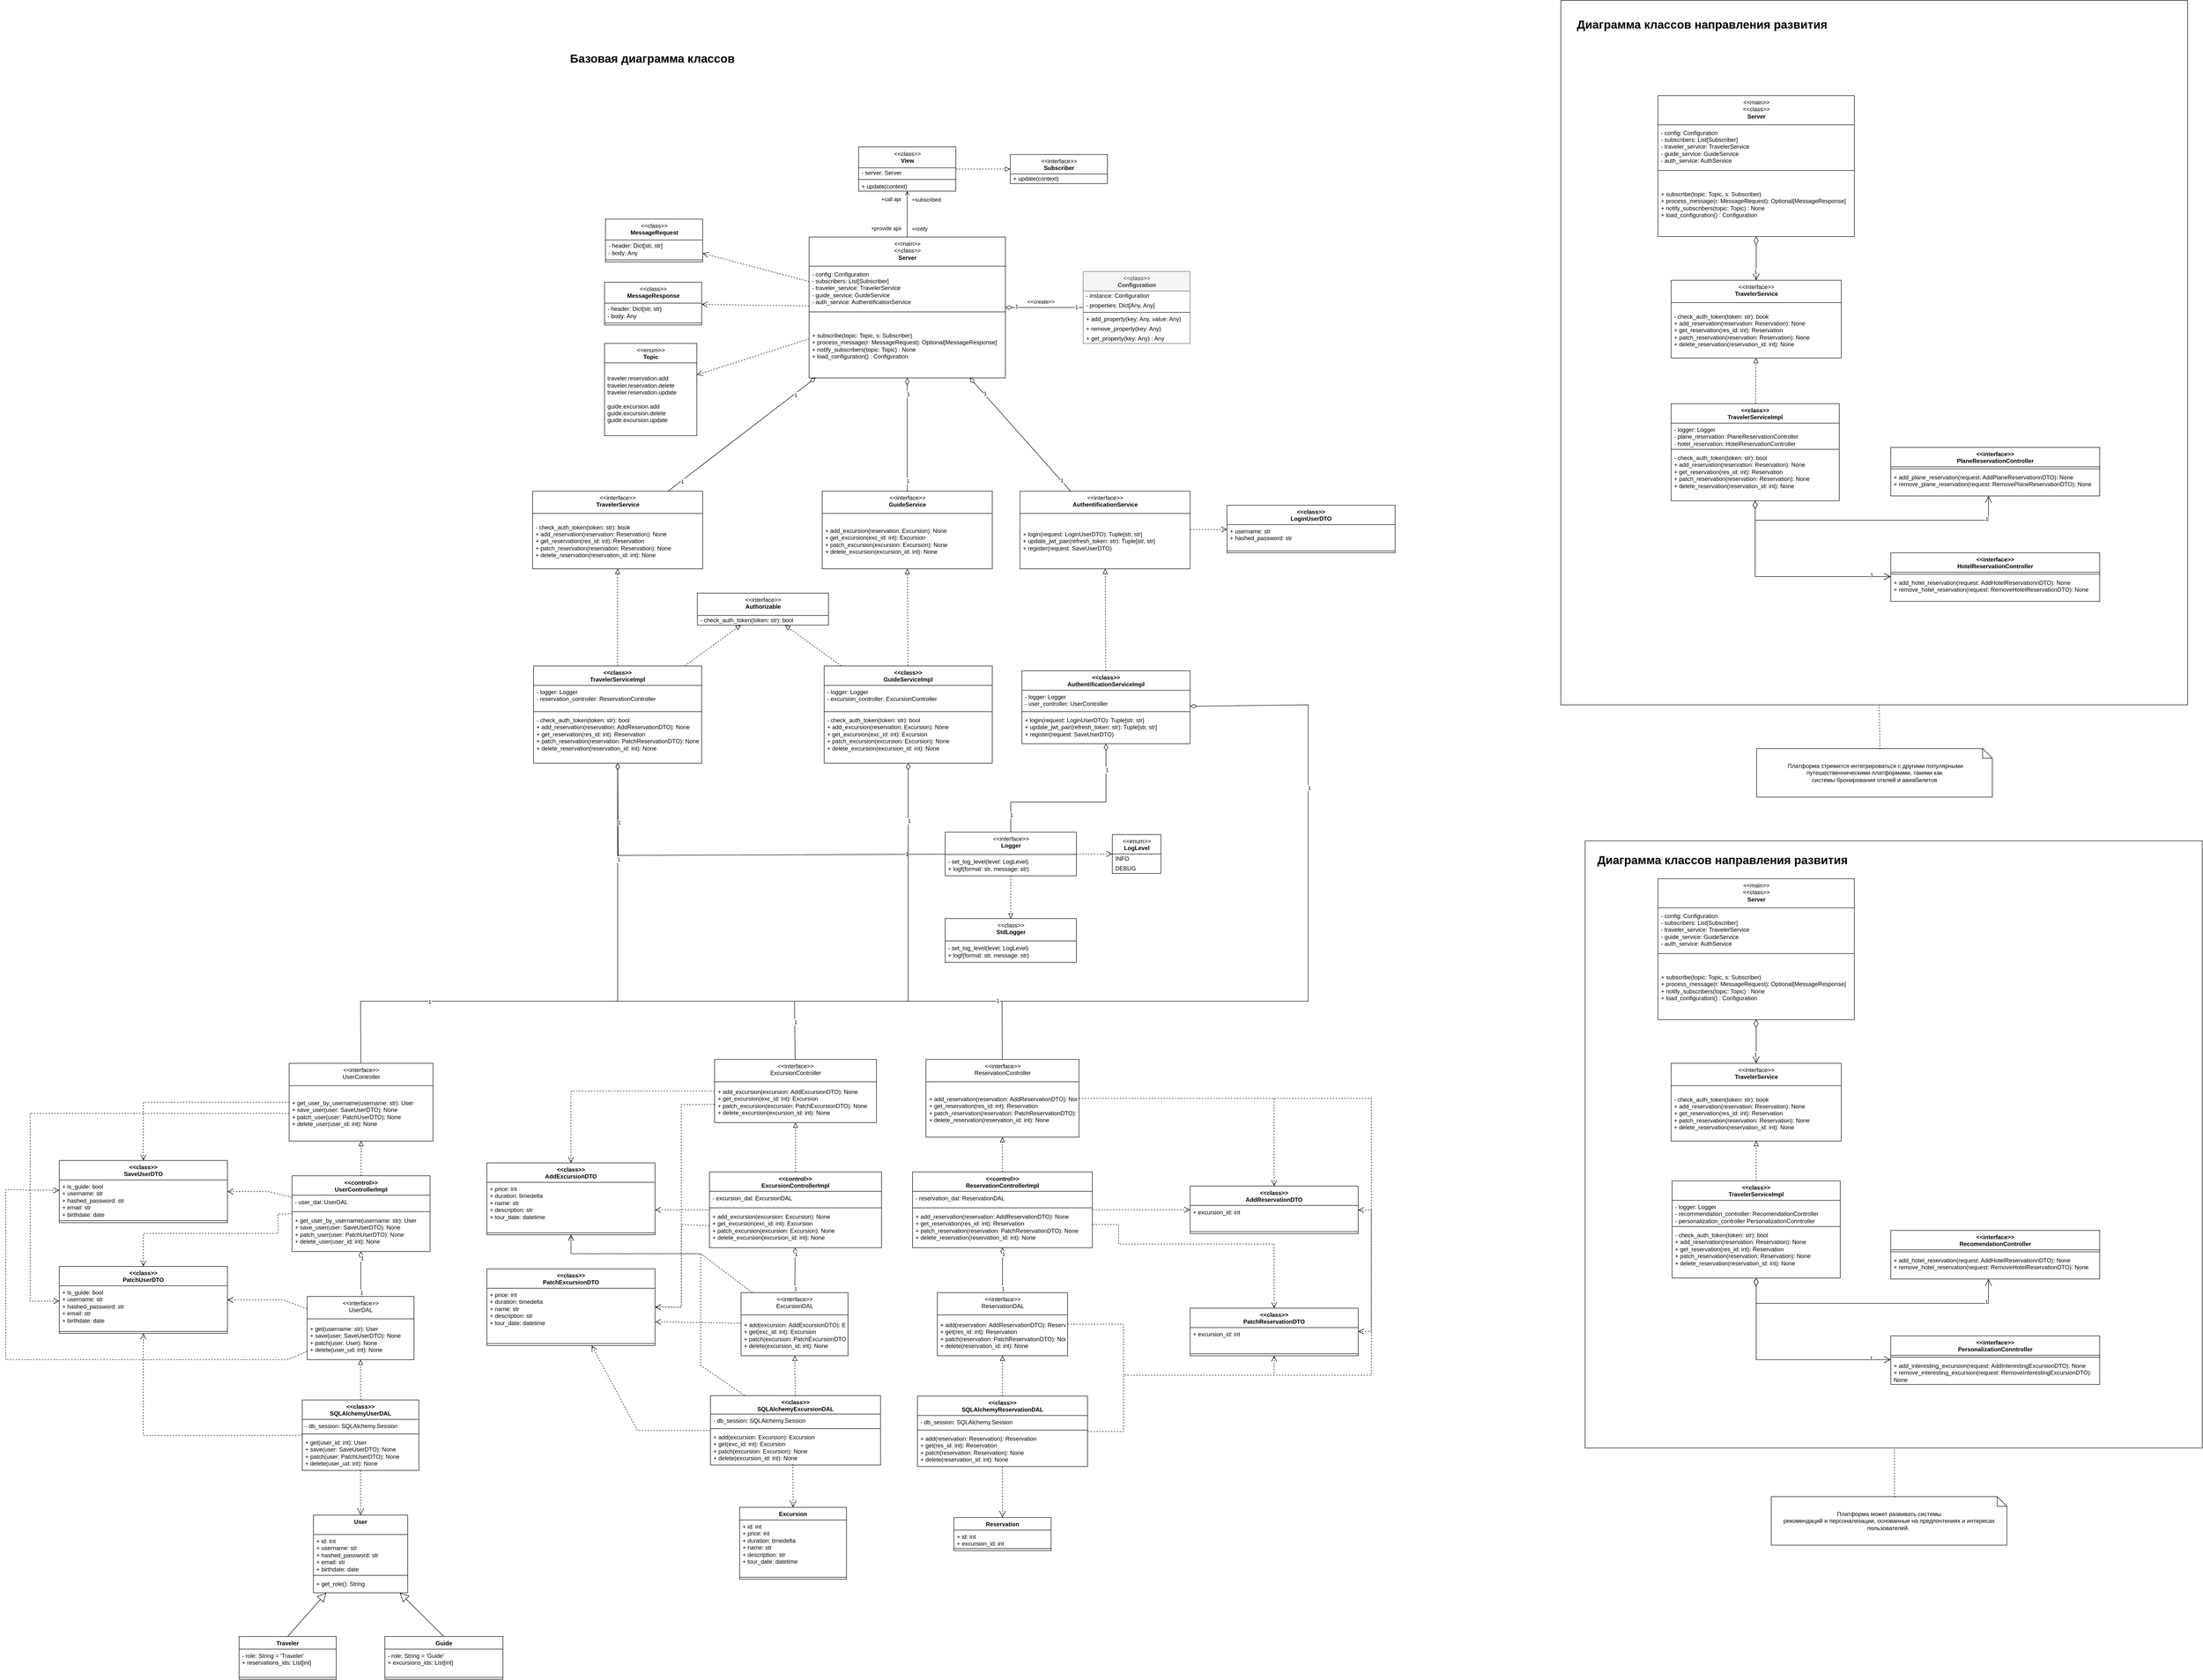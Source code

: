 <mxfile version="22.1.4" type="device">
  <diagram name="Страница — 1" id="CSwRObONcoVNUk6_TsAx">
    <mxGraphModel dx="3281" dy="4094" grid="1" gridSize="10" guides="1" tooltips="1" connect="1" arrows="1" fold="1" page="1" pageScale="1" pageWidth="827" pageHeight="1169" math="0" shadow="0">
      <root>
        <mxCell id="0" />
        <mxCell id="1" parent="0" />
        <mxCell id="wzz0exqY3XDibm87eAAy-1" value="Traveler" style="swimlane;fontStyle=1;align=center;verticalAlign=top;childLayout=stackLayout;horizontal=1;startSize=26;horizontalStack=0;resizeParent=1;resizeParentMax=0;resizeLast=0;collapsible=1;marginBottom=0;whiteSpace=wrap;html=1;" parent="1" vertex="1">
          <mxGeometry x="-770" y="1888" width="200" height="88" as="geometry" />
        </mxCell>
        <mxCell id="wzz0exqY3XDibm87eAAy-2" value="- role: String = &#39;Traveler&#39;&lt;br&gt;+ reservations_ids: List[int]" style="text;strokeColor=none;fillColor=none;align=left;verticalAlign=top;spacingLeft=4;spacingRight=4;overflow=hidden;rotatable=0;points=[[0,0.5],[1,0.5]];portConstraint=eastwest;whiteSpace=wrap;html=1;" parent="wzz0exqY3XDibm87eAAy-1" vertex="1">
          <mxGeometry y="26" width="200" height="54" as="geometry" />
        </mxCell>
        <mxCell id="wzz0exqY3XDibm87eAAy-3" value="" style="line;strokeWidth=1;fillColor=none;align=left;verticalAlign=middle;spacingTop=-1;spacingLeft=3;spacingRight=3;rotatable=0;labelPosition=right;points=[];portConstraint=eastwest;strokeColor=inherit;" parent="wzz0exqY3XDibm87eAAy-1" vertex="1">
          <mxGeometry y="80" width="200" height="8" as="geometry" />
        </mxCell>
        <mxCell id="wzz0exqY3XDibm87eAAy-5" value="Guide" style="swimlane;fontStyle=1;align=center;verticalAlign=top;childLayout=stackLayout;horizontal=1;startSize=26;horizontalStack=0;resizeParent=1;resizeParentMax=0;resizeLast=0;collapsible=1;marginBottom=0;whiteSpace=wrap;html=1;" parent="1" vertex="1">
          <mxGeometry x="-470" y="1888" width="243" height="88" as="geometry" />
        </mxCell>
        <mxCell id="wzz0exqY3XDibm87eAAy-6" value="- role: String = &#39;Guide&#39;&lt;br&gt;+ excursions_ids: List[int]" style="text;strokeColor=none;fillColor=none;align=left;verticalAlign=top;spacingLeft=4;spacingRight=4;overflow=hidden;rotatable=0;points=[[0,0.5],[1,0.5]];portConstraint=eastwest;whiteSpace=wrap;html=1;" parent="wzz0exqY3XDibm87eAAy-5" vertex="1">
          <mxGeometry y="26" width="243" height="54" as="geometry" />
        </mxCell>
        <mxCell id="wzz0exqY3XDibm87eAAy-7" value="" style="line;strokeWidth=1;fillColor=none;align=left;verticalAlign=middle;spacingTop=-1;spacingLeft=3;spacingRight=3;rotatable=0;labelPosition=right;points=[];portConstraint=eastwest;strokeColor=inherit;" parent="wzz0exqY3XDibm87eAAy-5" vertex="1">
          <mxGeometry y="80" width="243" height="8" as="geometry" />
        </mxCell>
        <mxCell id="wzz0exqY3XDibm87eAAy-19" value="Excursion" style="swimlane;fontStyle=1;align=center;verticalAlign=top;childLayout=stackLayout;horizontal=1;startSize=26;horizontalStack=0;resizeParent=1;resizeParentMax=0;resizeLast=0;collapsible=1;marginBottom=0;whiteSpace=wrap;html=1;" parent="1" vertex="1">
          <mxGeometry x="260" y="1622" width="220" height="148" as="geometry" />
        </mxCell>
        <mxCell id="wzz0exqY3XDibm87eAAy-20" value="+ id: int&lt;br&gt;+ price: int&lt;br&gt;+ duration: timedelta&lt;br&gt;+ name: str&lt;br&gt;+ description: str&lt;br&gt;+ tour_date: datetime" style="text;strokeColor=none;fillColor=none;align=left;verticalAlign=top;spacingLeft=4;spacingRight=4;overflow=hidden;rotatable=0;points=[[0,0.5],[1,0.5]];portConstraint=eastwest;whiteSpace=wrap;html=1;" parent="wzz0exqY3XDibm87eAAy-19" vertex="1">
          <mxGeometry y="26" width="220" height="114" as="geometry" />
        </mxCell>
        <mxCell id="wzz0exqY3XDibm87eAAy-21" value="" style="line;strokeWidth=1;fillColor=none;align=left;verticalAlign=middle;spacingTop=-1;spacingLeft=3;spacingRight=3;rotatable=0;labelPosition=right;points=[];portConstraint=eastwest;strokeColor=inherit;" parent="wzz0exqY3XDibm87eAAy-19" vertex="1">
          <mxGeometry y="140" width="220" height="8" as="geometry" />
        </mxCell>
        <mxCell id="wzz0exqY3XDibm87eAAy-23" value="Reservation" style="swimlane;fontStyle=1;align=center;verticalAlign=top;childLayout=stackLayout;horizontal=1;startSize=26;horizontalStack=0;resizeParent=1;resizeParentMax=0;resizeLast=0;collapsible=1;marginBottom=0;whiteSpace=wrap;html=1;" parent="1" vertex="1">
          <mxGeometry x="701" y="1643" width="200" height="68" as="geometry" />
        </mxCell>
        <mxCell id="wzz0exqY3XDibm87eAAy-24" value="+ id: int&lt;br&gt;+ excursion_id: int" style="text;strokeColor=none;fillColor=none;align=left;verticalAlign=top;spacingLeft=4;spacingRight=4;overflow=hidden;rotatable=0;points=[[0,0.5],[1,0.5]];portConstraint=eastwest;whiteSpace=wrap;html=1;" parent="wzz0exqY3XDibm87eAAy-23" vertex="1">
          <mxGeometry y="26" width="200" height="34" as="geometry" />
        </mxCell>
        <mxCell id="wzz0exqY3XDibm87eAAy-25" value="" style="line;strokeWidth=1;fillColor=none;align=left;verticalAlign=middle;spacingTop=-1;spacingLeft=3;spacingRight=3;rotatable=0;labelPosition=right;points=[];portConstraint=eastwest;strokeColor=inherit;" parent="wzz0exqY3XDibm87eAAy-23" vertex="1">
          <mxGeometry y="60" width="200" height="8" as="geometry" />
        </mxCell>
        <mxCell id="wzz0exqY3XDibm87eAAy-33" value="User" style="swimlane;fontStyle=1;align=center;verticalAlign=top;childLayout=stackLayout;horizontal=1;startSize=40;horizontalStack=0;resizeParent=1;resizeParentMax=0;resizeLast=0;collapsible=1;marginBottom=0;whiteSpace=wrap;html=1;" parent="1" vertex="1">
          <mxGeometry x="-617" y="1638" width="194" height="160" as="geometry" />
        </mxCell>
        <mxCell id="wzz0exqY3XDibm87eAAy-34" value="+ id: Int&lt;br&gt;+ username: str&lt;br&gt;+ hashed_password: str&lt;br&gt;+ email: str&lt;br&gt;+ birthdate: date" style="text;strokeColor=none;fillColor=none;align=left;verticalAlign=top;spacingLeft=4;spacingRight=4;overflow=hidden;rotatable=0;points=[[0,0.5],[1,0.5]];portConstraint=eastwest;whiteSpace=wrap;html=1;" parent="wzz0exqY3XDibm87eAAy-33" vertex="1">
          <mxGeometry y="40" width="194" height="80" as="geometry" />
        </mxCell>
        <mxCell id="wzz0exqY3XDibm87eAAy-35" value="" style="line;strokeWidth=1;fillColor=none;align=left;verticalAlign=middle;spacingTop=-1;spacingLeft=3;spacingRight=3;rotatable=0;labelPosition=right;points=[];portConstraint=eastwest;strokeColor=inherit;" parent="wzz0exqY3XDibm87eAAy-33" vertex="1">
          <mxGeometry y="120" width="194" height="8" as="geometry" />
        </mxCell>
        <mxCell id="wzz0exqY3XDibm87eAAy-36" value="+ get_role(): String" style="text;strokeColor=none;fillColor=none;align=left;verticalAlign=top;spacingLeft=4;spacingRight=4;overflow=hidden;rotatable=0;points=[[0,0.5],[1,0.5]];portConstraint=eastwest;whiteSpace=wrap;html=1;" parent="wzz0exqY3XDibm87eAAy-33" vertex="1">
          <mxGeometry y="128" width="194" height="32" as="geometry" />
        </mxCell>
        <mxCell id="wzz0exqY3XDibm87eAAy-38" value="&amp;lt;&amp;lt;control&amp;gt;&amp;gt;&lt;br&gt;UserControllerImpl" style="swimlane;fontStyle=1;align=center;verticalAlign=top;childLayout=stackLayout;horizontal=1;startSize=40;horizontalStack=0;resizeParent=1;resizeParentMax=0;resizeLast=0;collapsible=1;marginBottom=0;whiteSpace=wrap;html=1;" parent="1" vertex="1">
          <mxGeometry x="-661" y="939.5" width="284" height="156" as="geometry" />
        </mxCell>
        <mxCell id="wzz0exqY3XDibm87eAAy-39" value="- user_dal: UserDAL" style="text;strokeColor=none;fillColor=none;align=left;verticalAlign=top;spacingLeft=4;spacingRight=4;overflow=hidden;rotatable=0;points=[[0,0.5],[1,0.5]];portConstraint=eastwest;whiteSpace=wrap;html=1;" parent="wzz0exqY3XDibm87eAAy-38" vertex="1">
          <mxGeometry y="40" width="284" height="30" as="geometry" />
        </mxCell>
        <mxCell id="wzz0exqY3XDibm87eAAy-40" value="" style="line;strokeWidth=1;fillColor=none;align=left;verticalAlign=middle;spacingTop=-1;spacingLeft=3;spacingRight=3;rotatable=0;labelPosition=right;points=[];portConstraint=eastwest;strokeColor=inherit;" parent="wzz0exqY3XDibm87eAAy-38" vertex="1">
          <mxGeometry y="70" width="284" height="8" as="geometry" />
        </mxCell>
        <mxCell id="wzz0exqY3XDibm87eAAy-41" value="+ get_user_by_username(username: str): User&lt;br&gt;+ save_user(user: SaveUserDTO): None&lt;br&gt;+ patch_user(user: PatchUserDTO): None&lt;br&gt;+ delete_user(user_id: int): None" style="text;strokeColor=none;fillColor=none;align=left;verticalAlign=top;spacingLeft=4;spacingRight=4;overflow=hidden;rotatable=0;points=[[0,0.5],[1,0.5]];portConstraint=eastwest;whiteSpace=wrap;html=1;" parent="wzz0exqY3XDibm87eAAy-38" vertex="1">
          <mxGeometry y="78" width="284" height="78" as="geometry" />
        </mxCell>
        <mxCell id="wzz0exqY3XDibm87eAAy-42" value="&amp;lt;&amp;lt;control&amp;gt;&amp;gt;&lt;br&gt;ExcursionControllerImpl" style="swimlane;fontStyle=1;align=center;verticalAlign=top;childLayout=stackLayout;horizontal=1;startSize=40;horizontalStack=0;resizeParent=1;resizeParentMax=0;resizeLast=0;collapsible=1;marginBottom=0;whiteSpace=wrap;html=1;" parent="1" vertex="1">
          <mxGeometry x="198" y="931.5" width="354" height="156" as="geometry" />
        </mxCell>
        <mxCell id="wzz0exqY3XDibm87eAAy-43" value="- excursion_dal: ExcursionDAL" style="text;strokeColor=none;fillColor=none;align=left;verticalAlign=top;spacingLeft=4;spacingRight=4;overflow=hidden;rotatable=0;points=[[0,0.5],[1,0.5]];portConstraint=eastwest;whiteSpace=wrap;html=1;" parent="wzz0exqY3XDibm87eAAy-42" vertex="1">
          <mxGeometry y="40" width="354" height="30" as="geometry" />
        </mxCell>
        <mxCell id="wzz0exqY3XDibm87eAAy-44" value="" style="line;strokeWidth=1;fillColor=none;align=left;verticalAlign=middle;spacingTop=-1;spacingLeft=3;spacingRight=3;rotatable=0;labelPosition=right;points=[];portConstraint=eastwest;strokeColor=inherit;" parent="wzz0exqY3XDibm87eAAy-42" vertex="1">
          <mxGeometry y="70" width="354" height="8" as="geometry" />
        </mxCell>
        <mxCell id="wzz0exqY3XDibm87eAAy-45" value="+ add_excursion(excursion: Excursion): None&lt;br&gt;+ get_excursion(exc_id: int): Excursion&lt;br&gt;+ patch_excursion(excursion: Excursion): None&lt;br&gt;+ delete_excursion(excursion_id: int): None" style="text;strokeColor=none;fillColor=none;align=left;verticalAlign=top;spacingLeft=4;spacingRight=4;overflow=hidden;rotatable=0;points=[[0,0.5],[1,0.5]];portConstraint=eastwest;whiteSpace=wrap;html=1;" parent="wzz0exqY3XDibm87eAAy-42" vertex="1">
          <mxGeometry y="78" width="354" height="78" as="geometry" />
        </mxCell>
        <mxCell id="wzz0exqY3XDibm87eAAy-46" value="&amp;lt;&amp;lt;control&amp;gt;&amp;gt;&lt;br&gt;ReservationControllerImpl" style="swimlane;fontStyle=1;align=center;verticalAlign=top;childLayout=stackLayout;horizontal=1;startSize=40;horizontalStack=0;resizeParent=1;resizeParentMax=0;resizeLast=0;collapsible=1;marginBottom=0;whiteSpace=wrap;html=1;" parent="1" vertex="1">
          <mxGeometry x="616" y="931.5" width="370" height="156" as="geometry" />
        </mxCell>
        <mxCell id="wzz0exqY3XDibm87eAAy-47" value="- reservation_dal: ReservationDAL" style="text;strokeColor=none;fillColor=none;align=left;verticalAlign=top;spacingLeft=4;spacingRight=4;overflow=hidden;rotatable=0;points=[[0,0.5],[1,0.5]];portConstraint=eastwest;whiteSpace=wrap;html=1;" parent="wzz0exqY3XDibm87eAAy-46" vertex="1">
          <mxGeometry y="40" width="370" height="30" as="geometry" />
        </mxCell>
        <mxCell id="wzz0exqY3XDibm87eAAy-48" value="" style="line;strokeWidth=1;fillColor=none;align=left;verticalAlign=middle;spacingTop=-1;spacingLeft=3;spacingRight=3;rotatable=0;labelPosition=right;points=[];portConstraint=eastwest;strokeColor=inherit;" parent="wzz0exqY3XDibm87eAAy-46" vertex="1">
          <mxGeometry y="70" width="370" height="8" as="geometry" />
        </mxCell>
        <mxCell id="wzz0exqY3XDibm87eAAy-49" value="&lt;div&gt;+ add_reservation(reservation: AddReservationDTO): None&lt;/div&gt;&lt;div&gt;+ get_reservation(res_id: int): Reservation&lt;/div&gt;&lt;div&gt;+ patch_reservation(reservation: PatchReservationDTO): None&lt;/div&gt;&lt;div&gt;+ delete_reservation(reservation_id: int): None&lt;/div&gt;" style="text;strokeColor=none;fillColor=none;align=left;verticalAlign=top;spacingLeft=4;spacingRight=4;overflow=hidden;rotatable=0;points=[[0,0.5],[1,0.5]];portConstraint=eastwest;whiteSpace=wrap;html=1;" parent="wzz0exqY3XDibm87eAAy-46" vertex="1">
          <mxGeometry y="78" width="370" height="78" as="geometry" />
        </mxCell>
        <mxCell id="wzz0exqY3XDibm87eAAy-50" value="" style="endArrow=block;endSize=16;endFill=0;html=1;rounded=0;exitX=0.5;exitY=0;exitDx=0;exitDy=0;" parent="1" source="wzz0exqY3XDibm87eAAy-1" target="wzz0exqY3XDibm87eAAy-33" edge="1">
          <mxGeometry width="160" relative="1" as="geometry">
            <mxPoint x="-832" y="1908" as="sourcePoint" />
            <mxPoint x="-897" y="1708" as="targetPoint" />
          </mxGeometry>
        </mxCell>
        <mxCell id="wzz0exqY3XDibm87eAAy-51" value="" style="endArrow=block;endSize=16;endFill=0;html=1;rounded=0;exitX=0.5;exitY=0;exitDx=0;exitDy=0;" parent="1" source="wzz0exqY3XDibm87eAAy-5" target="wzz0exqY3XDibm87eAAy-33" edge="1">
          <mxGeometry width="160" relative="1" as="geometry">
            <mxPoint x="-297" y="2022" as="sourcePoint" />
            <mxPoint x="-191" y="1798" as="targetPoint" />
          </mxGeometry>
        </mxCell>
        <mxCell id="wzz0exqY3XDibm87eAAy-55" value="&amp;lt;&amp;lt;class&amp;gt;&amp;gt;&lt;br&gt;SQLAlchemyUserDAL" style="swimlane;fontStyle=1;align=center;verticalAlign=top;childLayout=stackLayout;horizontal=1;startSize=40;horizontalStack=0;resizeParent=1;resizeParentMax=0;resizeLast=0;collapsible=1;marginBottom=0;whiteSpace=wrap;html=1;" parent="1" vertex="1">
          <mxGeometry x="-640" y="1401" width="240" height="145" as="geometry" />
        </mxCell>
        <mxCell id="wzz0exqY3XDibm87eAAy-56" value="- db_session: SQLAlchemy.Session&amp;nbsp;" style="text;strokeColor=none;fillColor=none;align=left;verticalAlign=top;spacingLeft=4;spacingRight=4;overflow=hidden;rotatable=0;points=[[0,0.5],[1,0.5]];portConstraint=eastwest;whiteSpace=wrap;html=1;" parent="wzz0exqY3XDibm87eAAy-55" vertex="1">
          <mxGeometry y="40" width="240" height="26" as="geometry" />
        </mxCell>
        <mxCell id="wzz0exqY3XDibm87eAAy-57" value="" style="line;strokeWidth=1;fillColor=none;align=left;verticalAlign=middle;spacingTop=-1;spacingLeft=3;spacingRight=3;rotatable=0;labelPosition=right;points=[];portConstraint=eastwest;strokeColor=inherit;" parent="wzz0exqY3XDibm87eAAy-55" vertex="1">
          <mxGeometry y="66" width="240" height="8" as="geometry" />
        </mxCell>
        <mxCell id="wzz0exqY3XDibm87eAAy-58" value="+ get(user_id: int): User&lt;br&gt;+ save(user: SaveUserDTO): None&lt;br&gt;+ patch(user: PatchUserDTO): None&lt;br&gt;+ delete(user_ud: int): None" style="text;strokeColor=none;fillColor=none;align=left;verticalAlign=top;spacingLeft=4;spacingRight=4;overflow=hidden;rotatable=0;points=[[0,0.5],[1,0.5]];portConstraint=eastwest;whiteSpace=wrap;html=1;" parent="wzz0exqY3XDibm87eAAy-55" vertex="1">
          <mxGeometry y="74" width="240" height="71" as="geometry" />
        </mxCell>
        <mxCell id="wzz0exqY3XDibm87eAAy-60" value="" style="endArrow=open;endSize=12;dashed=1;html=1;rounded=0;entryX=0.5;entryY=0;entryDx=0;entryDy=0;" parent="1" source="wzz0exqY3XDibm87eAAy-55" target="wzz0exqY3XDibm87eAAy-33" edge="1">
          <mxGeometry width="160" relative="1" as="geometry">
            <mxPoint x="-217" y="1600" as="sourcePoint" />
            <mxPoint x="-397" y="1598" as="targetPoint" />
          </mxGeometry>
        </mxCell>
        <mxCell id="wzz0exqY3XDibm87eAAy-61" value="&amp;lt;&amp;lt;class&amp;gt;&amp;gt;&lt;br&gt;TravelerServiceImpl" style="swimlane;fontStyle=1;align=center;verticalAlign=top;childLayout=stackLayout;horizontal=1;startSize=40;horizontalStack=0;resizeParent=1;resizeParentMax=0;resizeLast=0;collapsible=1;marginBottom=0;whiteSpace=wrap;html=1;" parent="1" vertex="1">
          <mxGeometry x="-164" y="-110" width="346" height="200" as="geometry" />
        </mxCell>
        <mxCell id="wzz0exqY3XDibm87eAAy-88" value="- logger: Logger&amp;nbsp;&lt;br style=&quot;border-color: var(--border-color);&quot;&gt;- reservation_controller: ReservationController" style="text;strokeColor=none;fillColor=none;align=left;verticalAlign=top;spacingLeft=4;spacingRight=4;overflow=hidden;rotatable=0;points=[[0,0.5],[1,0.5]];portConstraint=eastwest;whiteSpace=wrap;html=1;" parent="wzz0exqY3XDibm87eAAy-61" vertex="1">
          <mxGeometry y="40" width="346" height="50" as="geometry" />
        </mxCell>
        <mxCell id="wzz0exqY3XDibm87eAAy-63" value="" style="line;strokeWidth=1;fillColor=none;align=left;verticalAlign=middle;spacingTop=-1;spacingLeft=3;spacingRight=3;rotatable=0;labelPosition=right;points=[];portConstraint=eastwest;strokeColor=inherit;" parent="wzz0exqY3XDibm87eAAy-61" vertex="1">
          <mxGeometry y="90" width="346" height="8" as="geometry" />
        </mxCell>
        <mxCell id="wzz0exqY3XDibm87eAAy-62" value="- check_auth_token(token: str): bool&amp;nbsp;&lt;br style=&quot;border-color: var(--border-color); background-color: rgb(255, 255, 255);&quot;&gt;&lt;div style=&quot;border-color: var(--border-color);&quot;&gt;+ add_reservation(reservation: AddReservationDTO): None&lt;/div&gt;&lt;div style=&quot;border-color: var(--border-color);&quot;&gt;+ get_reservation(res_id: int): Reservation&lt;/div&gt;&lt;div style=&quot;border-color: var(--border-color);&quot;&gt;+ patch_reservation(reservation: PatchReservationDTO): None&lt;/div&gt;&lt;div style=&quot;border-color: var(--border-color);&quot;&gt;+ delete_reservation(reservation_id: int): None&lt;/div&gt;" style="text;strokeColor=none;fillColor=none;align=left;verticalAlign=top;spacingLeft=4;spacingRight=4;overflow=hidden;rotatable=0;points=[[0,0.5],[1,0.5]];portConstraint=eastwest;whiteSpace=wrap;html=1;" parent="wzz0exqY3XDibm87eAAy-61" vertex="1">
          <mxGeometry y="98" width="346" height="102" as="geometry" />
        </mxCell>
        <mxCell id="wzz0exqY3XDibm87eAAy-65" value="&amp;lt;&amp;lt;class&amp;gt;&amp;gt;&lt;br&gt;GuideServiceImpl" style="swimlane;fontStyle=1;align=center;verticalAlign=top;childLayout=stackLayout;horizontal=1;startSize=40;horizontalStack=0;resizeParent=1;resizeParentMax=0;resizeLast=0;collapsible=1;marginBottom=0;whiteSpace=wrap;html=1;" parent="1" vertex="1">
          <mxGeometry x="434" y="-110" width="346" height="200" as="geometry" />
        </mxCell>
        <mxCell id="wzz0exqY3XDibm87eAAy-87" value="- logger: Logger&amp;nbsp;&lt;br style=&quot;border-color: var(--border-color);&quot;&gt;- excursion_controller: ExcursionController" style="text;strokeColor=none;fillColor=none;align=left;verticalAlign=top;spacingLeft=4;spacingRight=4;overflow=hidden;rotatable=0;points=[[0,0.5],[1,0.5]];portConstraint=eastwest;whiteSpace=wrap;html=1;" parent="wzz0exqY3XDibm87eAAy-65" vertex="1">
          <mxGeometry y="40" width="346" height="50" as="geometry" />
        </mxCell>
        <mxCell id="wzz0exqY3XDibm87eAAy-67" value="" style="line;strokeWidth=1;fillColor=none;align=left;verticalAlign=middle;spacingTop=-1;spacingLeft=3;spacingRight=3;rotatable=0;labelPosition=right;points=[];portConstraint=eastwest;strokeColor=inherit;" parent="wzz0exqY3XDibm87eAAy-65" vertex="1">
          <mxGeometry y="90" width="346" height="8" as="geometry" />
        </mxCell>
        <mxCell id="wzz0exqY3XDibm87eAAy-66" value="- check_auth_token(token: str): bool&amp;nbsp;&lt;br style=&quot;border-color: var(--border-color); background-color: rgb(255, 255, 255);&quot;&gt;&lt;div style=&quot;border-color: var(--border-color);&quot;&gt;&lt;div style=&quot;border-color: var(--border-color);&quot;&gt;+ add_excursion(reservation: Excursion): None&lt;/div&gt;&lt;div style=&quot;border-color: var(--border-color);&quot;&gt;+ get_excursion(exc_id: int): Excursion&lt;/div&gt;&lt;div style=&quot;border-color: var(--border-color);&quot;&gt;+ patch_excursion(excursion: Excursion): None&lt;/div&gt;&lt;div style=&quot;border-color: var(--border-color);&quot;&gt;+ delete_excursion(excursion_id: int): None&lt;/div&gt;&lt;/div&gt;" style="text;strokeColor=none;fillColor=none;align=left;verticalAlign=top;spacingLeft=4;spacingRight=4;overflow=hidden;rotatable=0;points=[[0,0.5],[1,0.5]];portConstraint=eastwest;whiteSpace=wrap;html=1;" parent="wzz0exqY3XDibm87eAAy-65" vertex="1">
          <mxGeometry y="98" width="346" height="102" as="geometry" />
        </mxCell>
        <mxCell id="wzz0exqY3XDibm87eAAy-69" value="&amp;lt;&amp;lt;class&amp;gt;&amp;gt;&lt;br&gt;AuthentificationServiceImpl" style="swimlane;fontStyle=1;align=center;verticalAlign=top;childLayout=stackLayout;horizontal=1;startSize=40;horizontalStack=0;resizeParent=1;resizeParentMax=0;resizeLast=0;collapsible=1;marginBottom=0;whiteSpace=wrap;html=1;" parent="1" vertex="1">
          <mxGeometry x="841" y="-100" width="346" height="150" as="geometry" />
        </mxCell>
        <mxCell id="wzz0exqY3XDibm87eAAy-70" value="- logger: Logger&lt;br&gt;- user_controller: UserController" style="text;strokeColor=none;fillColor=none;align=left;verticalAlign=top;spacingLeft=4;spacingRight=4;overflow=hidden;rotatable=0;points=[[0,0.5],[1,0.5]];portConstraint=eastwest;whiteSpace=wrap;html=1;" parent="wzz0exqY3XDibm87eAAy-69" vertex="1">
          <mxGeometry y="40" width="346" height="40" as="geometry" />
        </mxCell>
        <mxCell id="wzz0exqY3XDibm87eAAy-71" value="" style="line;strokeWidth=1;fillColor=none;align=left;verticalAlign=middle;spacingTop=-1;spacingLeft=3;spacingRight=3;rotatable=0;labelPosition=right;points=[];portConstraint=eastwest;strokeColor=inherit;" parent="wzz0exqY3XDibm87eAAy-69" vertex="1">
          <mxGeometry y="80" width="346" height="8" as="geometry" />
        </mxCell>
        <mxCell id="wzz0exqY3XDibm87eAAy-111" value="+ login(request: LoginUserDTO): Tuple[str, str]&lt;br&gt;+ update_jwt_pair(refresh_token: str): Tuple[str, str]&lt;br&gt;+ register(request: SaveUserDTO)" style="text;strokeColor=none;fillColor=none;align=left;verticalAlign=top;spacingLeft=4;spacingRight=4;overflow=hidden;rotatable=0;points=[[0,0.5],[1,0.5]];portConstraint=eastwest;whiteSpace=wrap;html=1;" parent="wzz0exqY3XDibm87eAAy-69" vertex="1">
          <mxGeometry y="88" width="346" height="62" as="geometry" />
        </mxCell>
        <mxCell id="wzz0exqY3XDibm87eAAy-79" value="&amp;lt;&amp;lt;class&amp;gt;&amp;gt;&lt;br&gt;SQLAlchemyExcursionDAL" style="swimlane;fontStyle=1;align=center;verticalAlign=top;childLayout=stackLayout;horizontal=1;startSize=38;horizontalStack=0;resizeParent=1;resizeParentMax=0;resizeLast=0;collapsible=1;marginBottom=0;whiteSpace=wrap;html=1;" parent="1" vertex="1">
          <mxGeometry x="200" y="1392" width="350" height="143" as="geometry" />
        </mxCell>
        <mxCell id="wzz0exqY3XDibm87eAAy-80" value="- db_session: SQLAlchemy.Session&amp;nbsp;" style="text;strokeColor=none;fillColor=none;align=left;verticalAlign=top;spacingLeft=4;spacingRight=4;overflow=hidden;rotatable=0;points=[[0,0.5],[1,0.5]];portConstraint=eastwest;whiteSpace=wrap;html=1;" parent="wzz0exqY3XDibm87eAAy-79" vertex="1">
          <mxGeometry y="38" width="350" height="26" as="geometry" />
        </mxCell>
        <mxCell id="wzz0exqY3XDibm87eAAy-81" value="" style="line;strokeWidth=1;fillColor=none;align=left;verticalAlign=middle;spacingTop=-1;spacingLeft=3;spacingRight=3;rotatable=0;labelPosition=right;points=[];portConstraint=eastwest;strokeColor=inherit;" parent="wzz0exqY3XDibm87eAAy-79" vertex="1">
          <mxGeometry y="64" width="350" height="8" as="geometry" />
        </mxCell>
        <mxCell id="wzz0exqY3XDibm87eAAy-82" value="+ add(excursion: Excursion): Excursion&lt;br&gt;+ get(exc_id: int): Excursion&lt;br&gt;+ patch(excursion: Excursion): None&lt;br&gt;+ delete(excursion_id: int): None" style="text;strokeColor=none;fillColor=none;align=left;verticalAlign=top;spacingLeft=4;spacingRight=4;overflow=hidden;rotatable=0;points=[[0,0.5],[1,0.5]];portConstraint=eastwest;whiteSpace=wrap;html=1;" parent="wzz0exqY3XDibm87eAAy-79" vertex="1">
          <mxGeometry y="72" width="350" height="71" as="geometry" />
        </mxCell>
        <mxCell id="wzz0exqY3XDibm87eAAy-83" value="&amp;lt;&amp;lt;class&amp;gt;&amp;gt;&lt;br&gt;SQLAlchemyReservationDAL" style="swimlane;fontStyle=1;align=center;verticalAlign=top;childLayout=stackLayout;horizontal=1;startSize=40;horizontalStack=0;resizeParent=1;resizeParentMax=0;resizeLast=0;collapsible=1;marginBottom=0;whiteSpace=wrap;html=1;" parent="1" vertex="1">
          <mxGeometry x="626" y="1393" width="350" height="145" as="geometry" />
        </mxCell>
        <mxCell id="wzz0exqY3XDibm87eAAy-84" value="- db_session: SQLAlchemy.Session&amp;nbsp;" style="text;strokeColor=none;fillColor=none;align=left;verticalAlign=top;spacingLeft=4;spacingRight=4;overflow=hidden;rotatable=0;points=[[0,0.5],[1,0.5]];portConstraint=eastwest;whiteSpace=wrap;html=1;" parent="wzz0exqY3XDibm87eAAy-83" vertex="1">
          <mxGeometry y="40" width="350" height="26" as="geometry" />
        </mxCell>
        <mxCell id="wzz0exqY3XDibm87eAAy-85" value="" style="line;strokeWidth=1;fillColor=none;align=left;verticalAlign=middle;spacingTop=-1;spacingLeft=3;spacingRight=3;rotatable=0;labelPosition=right;points=[];portConstraint=eastwest;strokeColor=inherit;" parent="wzz0exqY3XDibm87eAAy-83" vertex="1">
          <mxGeometry y="66" width="350" height="8" as="geometry" />
        </mxCell>
        <mxCell id="wzz0exqY3XDibm87eAAy-86" value="+ add(reservation: Reservation): Reservation&lt;br&gt;+ get(res_id: int): Reservation&lt;br&gt;+ patch(reservation: Reservation): None&lt;br&gt;+ delete(reservation_id: int): None" style="text;strokeColor=none;fillColor=none;align=left;verticalAlign=top;spacingLeft=4;spacingRight=4;overflow=hidden;rotatable=0;points=[[0,0.5],[1,0.5]];portConstraint=eastwest;whiteSpace=wrap;html=1;" parent="wzz0exqY3XDibm87eAAy-83" vertex="1">
          <mxGeometry y="74" width="350" height="71" as="geometry" />
        </mxCell>
        <mxCell id="wzz0exqY3XDibm87eAAy-94" value="" style="endArrow=open;endSize=12;dashed=1;html=1;rounded=0;entryX=0.5;entryY=0;entryDx=0;entryDy=0;exitX=0.488;exitY=1.015;exitDx=0;exitDy=0;exitPerimeter=0;" parent="1" target="wzz0exqY3XDibm87eAAy-19" edge="1">
          <mxGeometry width="160" relative="1" as="geometry">
            <mxPoint x="369.71" y="1533" as="sourcePoint" />
            <mxPoint x="369.71" y="1602" as="targetPoint" />
          </mxGeometry>
        </mxCell>
        <mxCell id="wzz0exqY3XDibm87eAAy-95" value="" style="endArrow=open;endSize=12;dashed=1;html=1;rounded=0;entryX=0.5;entryY=0;entryDx=0;entryDy=0;" parent="1" source="wzz0exqY3XDibm87eAAy-83" target="wzz0exqY3XDibm87eAAy-23" edge="1">
          <mxGeometry width="160" relative="1" as="geometry">
            <mxPoint x="779.5" y="1554" as="sourcePoint" />
            <mxPoint x="779.5" y="1623" as="targetPoint" />
          </mxGeometry>
        </mxCell>
        <mxCell id="wzz0exqY3XDibm87eAAy-112" value="&lt;h1&gt;Базовая диаграмма классов&lt;/h1&gt;&lt;p&gt;&lt;br&gt;&lt;/p&gt;" style="text;html=1;strokeColor=none;fillColor=none;spacing=5;spacingTop=-20;whiteSpace=wrap;overflow=hidden;rounded=0;movable=1;resizable=1;rotatable=1;deletable=1;editable=1;locked=0;connectable=1;" parent="1" vertex="1">
          <mxGeometry x="-94" y="-1380" width="370" height="40" as="geometry" />
        </mxCell>
        <mxCell id="wzz0exqY3XDibm87eAAy-113" value="" style="rounded=0;whiteSpace=wrap;html=1;" parent="1" vertex="1">
          <mxGeometry x="1950" y="-1480" width="1290" height="1450" as="geometry" />
        </mxCell>
        <mxCell id="wzz0exqY3XDibm87eAAy-114" value="&lt;h1&gt;Диаграмма классов направления развития&amp;nbsp;&lt;/h1&gt;&lt;p&gt;&lt;br&gt;&lt;/p&gt;" style="text;html=1;strokeColor=none;fillColor=none;spacing=5;spacingTop=-20;whiteSpace=wrap;overflow=hidden;rounded=0;movable=1;resizable=1;rotatable=1;deletable=1;editable=1;locked=0;connectable=1;" parent="1" vertex="1">
          <mxGeometry x="1978" y="-1450" width="559" height="40" as="geometry" />
        </mxCell>
        <mxCell id="wzz0exqY3XDibm87eAAy-115" value="&amp;nbsp;Платформа стремится интегрироваться с другими популярными путешественническими платформами, такими как&lt;br&gt;системы бронирования отелей и авиабилетов" style="shape=note;size=20;whiteSpace=wrap;html=1;" parent="1" vertex="1">
          <mxGeometry x="2353" y="60" width="485" height="100" as="geometry" />
        </mxCell>
        <mxCell id="wzz0exqY3XDibm87eAAy-130" value="&amp;lt;&amp;lt;interface&amp;gt;&amp;gt;&lt;br&gt;HotelReservationController" style="swimlane;fontStyle=1;align=center;verticalAlign=top;childLayout=stackLayout;horizontal=1;startSize=40;horizontalStack=0;resizeParent=1;resizeParentMax=0;resizeLast=0;collapsible=1;marginBottom=0;whiteSpace=wrap;html=1;" parent="1" vertex="1">
          <mxGeometry x="2629" y="-343" width="430" height="100" as="geometry" />
        </mxCell>
        <mxCell id="wzz0exqY3XDibm87eAAy-132" value="" style="line;strokeWidth=1;fillColor=none;align=left;verticalAlign=middle;spacingTop=-1;spacingLeft=3;spacingRight=3;rotatable=0;labelPosition=right;points=[];portConstraint=eastwest;strokeColor=inherit;" parent="wzz0exqY3XDibm87eAAy-130" vertex="1">
          <mxGeometry y="40" width="430" height="8" as="geometry" />
        </mxCell>
        <mxCell id="wzz0exqY3XDibm87eAAy-133" value="+ add_hotel_reservation(request: AddHotelReservationnDTO): None&lt;br&gt;+ remove_hotel_reservation(request: RemoveHotelReservationDTO): None" style="text;strokeColor=none;fillColor=none;align=left;verticalAlign=top;spacingLeft=4;spacingRight=4;overflow=hidden;rotatable=0;points=[[0,0.5],[1,0.5]];portConstraint=eastwest;whiteSpace=wrap;html=1;" parent="wzz0exqY3XDibm87eAAy-130" vertex="1">
          <mxGeometry y="48" width="430" height="52" as="geometry" />
        </mxCell>
        <mxCell id="wzz0exqY3XDibm87eAAy-140" value="&amp;lt;&amp;lt;interface&amp;gt;&amp;gt;&lt;br&gt;PlaneReservationController" style="swimlane;fontStyle=1;align=center;verticalAlign=top;childLayout=stackLayout;horizontal=1;startSize=40;horizontalStack=0;resizeParent=1;resizeParentMax=0;resizeLast=0;collapsible=1;marginBottom=0;whiteSpace=wrap;html=1;" parent="1" vertex="1">
          <mxGeometry x="2629" y="-560" width="430" height="100" as="geometry" />
        </mxCell>
        <mxCell id="wzz0exqY3XDibm87eAAy-141" value="" style="line;strokeWidth=1;fillColor=none;align=left;verticalAlign=middle;spacingTop=-1;spacingLeft=3;spacingRight=3;rotatable=0;labelPosition=right;points=[];portConstraint=eastwest;strokeColor=inherit;" parent="wzz0exqY3XDibm87eAAy-140" vertex="1">
          <mxGeometry y="40" width="430" height="8" as="geometry" />
        </mxCell>
        <mxCell id="wzz0exqY3XDibm87eAAy-142" value="+ add_plane_reservation(request: AddPlaneReservationnDTO): None&lt;br&gt;+ remove_plane_reservation(request: RemovePlaneReservationDTO): None" style="text;strokeColor=none;fillColor=none;align=left;verticalAlign=top;spacingLeft=4;spacingRight=4;overflow=hidden;rotatable=0;points=[[0,0.5],[1,0.5]];portConstraint=eastwest;whiteSpace=wrap;html=1;" parent="wzz0exqY3XDibm87eAAy-140" vertex="1">
          <mxGeometry y="48" width="430" height="52" as="geometry" />
        </mxCell>
        <mxCell id="wzz0exqY3XDibm87eAAy-145" value="1" style="endArrow=open;html=1;endSize=12;startArrow=diamondThin;startSize=14;startFill=0;edgeStyle=orthogonalEdgeStyle;align=left;verticalAlign=bottom;rounded=0;" parent="1" source="DeNByZO1dWVecHlq257Q-187" target="DeNByZO1dWVecHlq257Q-191" edge="1">
          <mxGeometry x="0.795" y="-6" relative="1" as="geometry">
            <mxPoint x="2349" y="-470" as="sourcePoint" />
            <mxPoint x="2349" y="-424" as="targetPoint" />
            <mxPoint as="offset" />
            <Array as="points" />
          </mxGeometry>
        </mxCell>
        <mxCell id="wzz0exqY3XDibm87eAAy-148" value="1" style="endArrow=open;html=1;endSize=12;startArrow=diamondThin;startSize=14;startFill=0;edgeStyle=orthogonalEdgeStyle;align=left;verticalAlign=bottom;rounded=0;" parent="1" source="DeNByZO1dWVecHlq257Q-194" target="wzz0exqY3XDibm87eAAy-140" edge="1">
          <mxGeometry x="0.795" y="-6" relative="1" as="geometry">
            <mxPoint x="2537" y="41" as="sourcePoint" />
            <mxPoint x="2599" y="-100" as="targetPoint" />
            <mxPoint as="offset" />
            <Array as="points">
              <mxPoint x="2830" y="-410" />
            </Array>
          </mxGeometry>
        </mxCell>
        <mxCell id="wzz0exqY3XDibm87eAAy-149" value="" style="endArrow=none;dashed=1;html=1;rounded=0;exitX=0.523;exitY=0.016;exitDx=0;exitDy=0;exitPerimeter=0;" parent="1" source="wzz0exqY3XDibm87eAAy-115" target="wzz0exqY3XDibm87eAAy-113" edge="1">
          <mxGeometry width="50" height="50" relative="1" as="geometry">
            <mxPoint x="2170" y="150" as="sourcePoint" />
            <mxPoint x="2171" y="60" as="targetPoint" />
          </mxGeometry>
        </mxCell>
        <mxCell id="wzz0exqY3XDibm87eAAy-150" value="" style="rounded=0;whiteSpace=wrap;html=1;" parent="1" vertex="1">
          <mxGeometry x="2000" y="250" width="1270" height="1250" as="geometry" />
        </mxCell>
        <mxCell id="wzz0exqY3XDibm87eAAy-151" value="&lt;h1&gt;Диаграмма классов направления развития&amp;nbsp;&lt;/h1&gt;&lt;p&gt;&lt;br&gt;&lt;/p&gt;" style="text;html=1;strokeColor=none;fillColor=none;spacing=5;spacingTop=-20;whiteSpace=wrap;overflow=hidden;rounded=0;movable=1;resizable=1;rotatable=1;deletable=1;editable=1;locked=0;connectable=1;" parent="1" vertex="1">
          <mxGeometry x="2020" y="270" width="559" height="40" as="geometry" />
        </mxCell>
        <mxCell id="wzz0exqY3XDibm87eAAy-152" value="Платформа может развивать системы&lt;br/&gt;рекомендаций и персонализации, основанные на предпочтениях и интересах пользователей.&amp;nbsp;" style="shape=note;size=20;whiteSpace=wrap;html=1;" parent="1" vertex="1">
          <mxGeometry x="2383" y="1600" width="485" height="100" as="geometry" />
        </mxCell>
        <mxCell id="wzz0exqY3XDibm87eAAy-178" value="" style="endArrow=none;dashed=1;html=1;rounded=0;exitX=0.523;exitY=0.016;exitDx=0;exitDy=0;exitPerimeter=0;" parent="1" source="wzz0exqY3XDibm87eAAy-152" target="wzz0exqY3XDibm87eAAy-150" edge="1">
          <mxGeometry width="50" height="50" relative="1" as="geometry">
            <mxPoint x="2200" y="1430" as="sourcePoint" />
            <mxPoint x="2201" y="1340" as="targetPoint" />
          </mxGeometry>
        </mxCell>
        <mxCell id="DeNByZO1dWVecHlq257Q-1" value="&amp;lt;&amp;lt;class&amp;gt;&amp;gt;&lt;br&gt;&lt;b&gt;Configuration&lt;/b&gt;" style="swimlane;fontStyle=0;align=center;verticalAlign=top;childLayout=stackLayout;horizontal=1;startSize=40;horizontalStack=0;resizeParent=1;resizeParentMax=0;resizeLast=0;collapsible=0;marginBottom=0;html=1;fillColor=#f5f5f5;fontColor=#333333;strokeColor=#666666;" parent="1" vertex="1">
          <mxGeometry x="967" y="-922" width="220" height="148" as="geometry" />
        </mxCell>
        <mxCell id="DeNByZO1dWVecHlq257Q-2" value="- instance: Configuration" style="text;html=1;strokeColor=none;fillColor=none;align=left;verticalAlign=middle;spacingLeft=4;spacingRight=4;overflow=hidden;rotatable=0;points=[[0,0.5],[1,0.5]];portConstraint=eastwest;" parent="DeNByZO1dWVecHlq257Q-1" vertex="1">
          <mxGeometry y="40" width="220" height="20" as="geometry" />
        </mxCell>
        <mxCell id="DeNByZO1dWVecHlq257Q-3" value="- properties: Dict[Any, Any]" style="text;html=1;strokeColor=none;fillColor=none;align=left;verticalAlign=middle;spacingLeft=4;spacingRight=4;overflow=hidden;rotatable=0;points=[[0,0.5],[1,0.5]];portConstraint=eastwest;" parent="DeNByZO1dWVecHlq257Q-1" vertex="1">
          <mxGeometry y="60" width="220" height="20" as="geometry" />
        </mxCell>
        <mxCell id="DeNByZO1dWVecHlq257Q-4" style="line;strokeWidth=1;fillColor=none;align=left;verticalAlign=middle;spacingTop=-1;spacingLeft=3;spacingRight=3;rotatable=0;labelPosition=right;points=[];portConstraint=eastwest;" parent="DeNByZO1dWVecHlq257Q-1" vertex="1">
          <mxGeometry y="80" width="220" height="8" as="geometry" />
        </mxCell>
        <mxCell id="DeNByZO1dWVecHlq257Q-5" value="+ add_property(key: Any, value: Any)" style="text;html=1;strokeColor=none;fillColor=none;align=left;verticalAlign=middle;spacingLeft=4;spacingRight=4;overflow=hidden;rotatable=0;points=[[0,0.5],[1,0.5]];portConstraint=eastwest;" parent="DeNByZO1dWVecHlq257Q-1" vertex="1">
          <mxGeometry y="88" width="220" height="20" as="geometry" />
        </mxCell>
        <mxCell id="DeNByZO1dWVecHlq257Q-6" value="+ remove_property(key: Any)" style="text;html=1;strokeColor=none;fillColor=none;align=left;verticalAlign=middle;spacingLeft=4;spacingRight=4;overflow=hidden;rotatable=0;points=[[0,0.5],[1,0.5]];portConstraint=eastwest;" parent="DeNByZO1dWVecHlq257Q-1" vertex="1">
          <mxGeometry y="108" width="220" height="20" as="geometry" />
        </mxCell>
        <mxCell id="DeNByZO1dWVecHlq257Q-7" value="+ get_property(key: Any) : Any" style="text;html=1;strokeColor=none;fillColor=none;align=left;verticalAlign=middle;spacingLeft=4;spacingRight=4;overflow=hidden;rotatable=0;points=[[0,0.5],[1,0.5]];portConstraint=eastwest;" parent="DeNByZO1dWVecHlq257Q-1" vertex="1">
          <mxGeometry y="128" width="220" height="20" as="geometry" />
        </mxCell>
        <mxCell id="DeNByZO1dWVecHlq257Q-11" value="&amp;lt;&amp;lt;interface&amp;gt;&amp;gt;&lt;br&gt;&lt;b&gt;Subscriber&lt;/b&gt;" style="swimlane;fontStyle=0;align=center;verticalAlign=top;childLayout=stackLayout;horizontal=1;startSize=40;horizontalStack=0;resizeParent=1;resizeParentMax=0;resizeLast=0;collapsible=0;marginBottom=0;html=1;" parent="1" vertex="1">
          <mxGeometry x="817" y="-1163" width="200" height="60" as="geometry" />
        </mxCell>
        <mxCell id="DeNByZO1dWVecHlq257Q-12" value="+ update(context)" style="text;html=1;strokeColor=none;fillColor=none;align=left;verticalAlign=middle;spacingLeft=4;spacingRight=4;overflow=hidden;rotatable=0;points=[[0,0.5],[1,0.5]];portConstraint=eastwest;" parent="DeNByZO1dWVecHlq257Q-11" vertex="1">
          <mxGeometry y="40" width="200" height="20" as="geometry" />
        </mxCell>
        <mxCell id="DeNByZO1dWVecHlq257Q-14" value="&amp;lt;&amp;lt;class&amp;gt;&amp;gt;&lt;br&gt;&lt;b&gt;View&lt;/b&gt;" style="swimlane;fontStyle=0;align=center;verticalAlign=top;childLayout=stackLayout;horizontal=1;startSize=43;horizontalStack=0;resizeParent=1;resizeParentMax=0;resizeLast=0;collapsible=0;marginBottom=0;html=1;" parent="1" vertex="1">
          <mxGeometry x="505" y="-1178.5" width="200" height="91" as="geometry" />
        </mxCell>
        <mxCell id="DeNByZO1dWVecHlq257Q-15" value="- server: Server" style="text;html=1;strokeColor=none;fillColor=none;align=left;verticalAlign=middle;spacingLeft=4;spacingRight=4;overflow=hidden;rotatable=0;points=[[0,0.5],[1,0.5]];portConstraint=eastwest;" parent="DeNByZO1dWVecHlq257Q-14" vertex="1">
          <mxGeometry y="43" width="200" height="20" as="geometry" />
        </mxCell>
        <mxCell id="DeNByZO1dWVecHlq257Q-16" value="" style="line;strokeWidth=1;fillColor=none;align=left;verticalAlign=middle;spacingTop=-1;spacingLeft=3;spacingRight=3;rotatable=0;labelPosition=right;points=[];portConstraint=eastwest;" parent="DeNByZO1dWVecHlq257Q-14" vertex="1">
          <mxGeometry y="63" width="200" height="8" as="geometry" />
        </mxCell>
        <mxCell id="DeNByZO1dWVecHlq257Q-17" value="+ update(context)" style="text;html=1;strokeColor=none;fillColor=none;align=left;verticalAlign=middle;spacingLeft=4;spacingRight=4;overflow=hidden;rotatable=0;points=[[0,0.5],[1,0.5]];portConstraint=eastwest;" parent="DeNByZO1dWVecHlq257Q-14" vertex="1">
          <mxGeometry y="71" width="200" height="20" as="geometry" />
        </mxCell>
        <mxCell id="DeNByZO1dWVecHlq257Q-28" style="edgeStyle=none;rounded=0;orthogonalLoop=1;jettySize=auto;html=1;endArrow=block;endFill=0;endSize=8;dashed=1;" parent="1" source="DeNByZO1dWVecHlq257Q-14" target="DeNByZO1dWVecHlq257Q-11" edge="1">
          <mxGeometry relative="1" as="geometry">
            <mxPoint x="427" y="-942" as="sourcePoint" />
            <mxPoint x="427" y="-970" as="targetPoint" />
          </mxGeometry>
        </mxCell>
        <mxCell id="DeNByZO1dWVecHlq257Q-36" value="" style="endArrow=open;html=1;rounded=0;endFill=0;" parent="1" source="DeNByZO1dWVecHlq257Q-45" target="DeNByZO1dWVecHlq257Q-14" edge="1">
          <mxGeometry width="50" height="50" relative="1" as="geometry">
            <mxPoint x="617" y="-833" as="sourcePoint" />
            <mxPoint x="528.091" y="-903" as="targetPoint" />
          </mxGeometry>
        </mxCell>
        <mxCell id="DeNByZO1dWVecHlq257Q-45" value="&amp;lt;&amp;lt;main&amp;gt;&amp;gt;&lt;br&gt;&amp;lt;&amp;lt;class&amp;gt;&amp;gt;&lt;br style=&quot;border-color: var(--border-color); font-weight: 700;&quot;&gt;&lt;span style=&quot;font-weight: 700;&quot;&gt;Server&lt;/span&gt;" style="swimlane;fontStyle=0;align=center;verticalAlign=top;childLayout=stackLayout;horizontal=1;startSize=60;horizontalStack=0;resizeParent=1;resizeParentMax=0;resizeLast=0;collapsible=0;marginBottom=0;html=1;" parent="1" vertex="1">
          <mxGeometry x="403" y="-993" width="404" height="290" as="geometry" />
        </mxCell>
        <mxCell id="DeNByZO1dWVecHlq257Q-46" value="- config: Configuration&lt;br style=&quot;border-color: var(--border-color);&quot;&gt;&lt;span style=&quot;&quot;&gt;- subscribers: List[Subscriber]&lt;/span&gt;&lt;br style=&quot;border-color: var(--border-color);&quot;&gt;&lt;span style=&quot;&quot;&gt;- traveler_service: TravelerService&lt;/span&gt;&lt;br style=&quot;border-color: var(--border-color);&quot;&gt;&lt;span style=&quot;&quot;&gt;- guide_service: GuideService&lt;/span&gt;&lt;br style=&quot;border-color: var(--border-color);&quot;&gt;&lt;span style=&quot;&quot;&gt;- auth_service: AuthentificationService&lt;/span&gt;" style="text;html=1;strokeColor=none;fillColor=none;align=left;verticalAlign=middle;spacingLeft=4;spacingRight=4;overflow=hidden;rotatable=0;points=[[0,0.5],[1,0.5]];portConstraint=eastwest;" parent="DeNByZO1dWVecHlq257Q-45" vertex="1">
          <mxGeometry y="60" width="404" height="90" as="geometry" />
        </mxCell>
        <mxCell id="DeNByZO1dWVecHlq257Q-47" value="" style="line;strokeWidth=1;fillColor=none;align=left;verticalAlign=middle;spacingTop=-1;spacingLeft=3;spacingRight=3;rotatable=0;labelPosition=right;points=[];portConstraint=eastwest;" parent="DeNByZO1dWVecHlq257Q-45" vertex="1">
          <mxGeometry y="150" width="404" height="8" as="geometry" />
        </mxCell>
        <mxCell id="DeNByZO1dWVecHlq257Q-48" value="+ subscribe(topic: Topic, s: Subscriber)&lt;br&gt;+ process_message(r: MessageRequest): Optional[MessageResponse]&lt;br&gt;+ notify_subscribers(topic: Topic) : None&lt;br&gt;+ load_configuration() : Configuration" style="text;html=1;strokeColor=none;fillColor=none;align=left;verticalAlign=middle;spacingLeft=4;spacingRight=4;overflow=hidden;rotatable=0;points=[[0,0.5],[1,0.5]];portConstraint=eastwest;" parent="DeNByZO1dWVecHlq257Q-45" vertex="1">
          <mxGeometry y="158" width="404" height="132" as="geometry" />
        </mxCell>
        <mxCell id="DeNByZO1dWVecHlq257Q-49" value="&amp;lt;&amp;lt;interface&amp;gt;&amp;gt;&lt;br&gt;&lt;b&gt;Authorizable&lt;/b&gt;" style="swimlane;fontStyle=0;align=center;verticalAlign=top;childLayout=stackLayout;horizontal=1;startSize=46;horizontalStack=0;resizeParent=1;resizeParentMax=0;resizeLast=0;collapsible=0;marginBottom=0;html=1;" parent="1" vertex="1">
          <mxGeometry x="173" y="-260" width="270" height="66" as="geometry" />
        </mxCell>
        <mxCell id="DeNByZO1dWVecHlq257Q-50" value="- check_auth_token(token: str): bool" style="text;html=1;strokeColor=none;fillColor=none;align=left;verticalAlign=middle;spacingLeft=4;spacingRight=4;overflow=hidden;rotatable=0;points=[[0,0.5],[1,0.5]];portConstraint=eastwest;" parent="DeNByZO1dWVecHlq257Q-49" vertex="1">
          <mxGeometry y="46" width="270" height="20" as="geometry" />
        </mxCell>
        <mxCell id="DeNByZO1dWVecHlq257Q-55" style="edgeStyle=none;rounded=0;orthogonalLoop=1;jettySize=auto;html=1;endArrow=block;endFill=0;endSize=8;dashed=1;" parent="1" source="wzz0exqY3XDibm87eAAy-65" target="DeNByZO1dWVecHlq257Q-49" edge="1">
          <mxGeometry relative="1" as="geometry">
            <mxPoint x="976" y="-186" as="sourcePoint" />
            <mxPoint x="738" y="-340" as="targetPoint" />
          </mxGeometry>
        </mxCell>
        <mxCell id="DeNByZO1dWVecHlq257Q-56" style="edgeStyle=none;rounded=0;orthogonalLoop=1;jettySize=auto;html=1;endArrow=block;endFill=0;endSize=8;dashed=1;" parent="1" source="wzz0exqY3XDibm87eAAy-61" target="DeNByZO1dWVecHlq257Q-49" edge="1">
          <mxGeometry relative="1" as="geometry">
            <mxPoint x="514" y="-116" as="sourcePoint" />
            <mxPoint x="276" y="-270" as="targetPoint" />
          </mxGeometry>
        </mxCell>
        <mxCell id="DeNByZO1dWVecHlq257Q-57" value="&amp;lt;&amp;lt;interface&amp;gt;&amp;gt;&lt;br&gt;&lt;b&gt;Logger&lt;/b&gt;" style="swimlane;fontStyle=0;align=center;verticalAlign=top;childLayout=stackLayout;horizontal=1;startSize=46;horizontalStack=0;resizeParent=1;resizeParentMax=0;resizeLast=0;collapsible=0;marginBottom=0;html=1;" parent="1" vertex="1">
          <mxGeometry x="683" y="232" width="270" height="90" as="geometry" />
        </mxCell>
        <mxCell id="DeNByZO1dWVecHlq257Q-58" value="- set_log_level(level: LogLevel)&lt;br&gt;+ logf(format: str, message: str)" style="text;html=1;strokeColor=none;fillColor=none;align=left;verticalAlign=middle;spacingLeft=4;spacingRight=4;overflow=hidden;rotatable=0;points=[[0,0.5],[1,0.5]];portConstraint=eastwest;" parent="DeNByZO1dWVecHlq257Q-57" vertex="1">
          <mxGeometry y="46" width="270" height="44" as="geometry" />
        </mxCell>
        <mxCell id="DeNByZO1dWVecHlq257Q-59" value="&amp;lt;&amp;lt;enum&amp;gt;&amp;gt;&lt;br&gt;&lt;b&gt;LogLevel&lt;br&gt;&lt;/b&gt;" style="swimlane;fontStyle=0;align=center;verticalAlign=top;childLayout=stackLayout;horizontal=1;startSize=40;horizontalStack=0;resizeParent=1;resizeParentMax=0;resizeLast=0;collapsible=0;marginBottom=0;html=1;" parent="1" vertex="1">
          <mxGeometry x="1027" y="237" width="100" height="80" as="geometry" />
        </mxCell>
        <mxCell id="DeNByZO1dWVecHlq257Q-60" value="INFO" style="text;html=1;strokeColor=none;fillColor=none;align=left;verticalAlign=middle;spacingLeft=4;spacingRight=4;overflow=hidden;rotatable=0;points=[[0,0.5],[1,0.5]];portConstraint=eastwest;" parent="DeNByZO1dWVecHlq257Q-59" vertex="1">
          <mxGeometry y="40" width="100" height="20" as="geometry" />
        </mxCell>
        <mxCell id="DeNByZO1dWVecHlq257Q-61" value="DEBUG" style="text;html=1;strokeColor=none;fillColor=none;align=left;verticalAlign=middle;spacingLeft=4;spacingRight=4;overflow=hidden;rotatable=0;points=[[0,0.5],[1,0.5]];portConstraint=eastwest;" parent="DeNByZO1dWVecHlq257Q-59" vertex="1">
          <mxGeometry y="60" width="100" height="20" as="geometry" />
        </mxCell>
        <mxCell id="DeNByZO1dWVecHlq257Q-63" value="&amp;lt;&amp;lt;class&amp;gt;&amp;gt;&lt;br&gt;&lt;b&gt;StdLogger&lt;/b&gt;" style="swimlane;fontStyle=0;align=center;verticalAlign=top;childLayout=stackLayout;horizontal=1;startSize=46;horizontalStack=0;resizeParent=1;resizeParentMax=0;resizeLast=0;collapsible=0;marginBottom=0;html=1;" parent="1" vertex="1">
          <mxGeometry x="683" y="410" width="270" height="90" as="geometry" />
        </mxCell>
        <mxCell id="DeNByZO1dWVecHlq257Q-64" value="- set_log_level(level: LogLevel)&lt;br&gt;+ logf(format: str, message: str)" style="text;html=1;strokeColor=none;fillColor=none;align=left;verticalAlign=middle;spacingLeft=4;spacingRight=4;overflow=hidden;rotatable=0;points=[[0,0.5],[1,0.5]];portConstraint=eastwest;" parent="DeNByZO1dWVecHlq257Q-63" vertex="1">
          <mxGeometry y="46" width="270" height="44" as="geometry" />
        </mxCell>
        <mxCell id="DeNByZO1dWVecHlq257Q-66" style="edgeStyle=none;rounded=0;orthogonalLoop=1;jettySize=auto;html=1;endArrow=block;endFill=0;endSize=8;dashed=1;" parent="1" source="DeNByZO1dWVecHlq257Q-57" target="DeNByZO1dWVecHlq257Q-63" edge="1">
          <mxGeometry relative="1" as="geometry">
            <mxPoint x="718" y="674" as="sourcePoint" />
            <mxPoint x="597" y="540" as="targetPoint" />
          </mxGeometry>
        </mxCell>
        <mxCell id="DeNByZO1dWVecHlq257Q-71" value="&amp;lt;&amp;lt;interface&amp;gt;&amp;gt;&lt;br&gt;&lt;b&gt;TravelerService&lt;/b&gt;" style="swimlane;fontStyle=0;align=center;verticalAlign=top;childLayout=stackLayout;horizontal=1;startSize=46;horizontalStack=0;resizeParent=1;resizeParentMax=0;resizeLast=0;collapsible=0;marginBottom=0;html=1;" parent="1" vertex="1">
          <mxGeometry x="-166" y="-470" width="350" height="160" as="geometry" />
        </mxCell>
        <mxCell id="DeNByZO1dWVecHlq257Q-72" value="&lt;div style=&quot;border-color: var(--border-color);&quot;&gt;- check_auth_token(token: str): book&amp;nbsp;&lt;br style=&quot;border-color: var(--border-color); background-color: rgb(255, 255, 255);&quot;&gt;&lt;div style=&quot;border-color: var(--border-color);&quot;&gt;+ add_reservation(reservation: Reservation): None&lt;/div&gt;&lt;div style=&quot;border-color: var(--border-color);&quot;&gt;+ get_reservation(res_id: int): Reservation&lt;/div&gt;&lt;div style=&quot;border-color: var(--border-color);&quot;&gt;+ patch_reservation(reservation: Reservation): None&lt;/div&gt;&lt;div style=&quot;border-color: var(--border-color);&quot;&gt;+ delete_reservation(reservation_id: int): None&lt;/div&gt;&lt;/div&gt;" style="text;html=1;strokeColor=none;fillColor=none;align=left;verticalAlign=middle;spacingLeft=4;spacingRight=4;overflow=hidden;rotatable=0;points=[[0,0.5],[1,0.5]];portConstraint=eastwest;" parent="DeNByZO1dWVecHlq257Q-71" vertex="1">
          <mxGeometry y="46" width="350" height="114" as="geometry" />
        </mxCell>
        <mxCell id="DeNByZO1dWVecHlq257Q-74" style="edgeStyle=none;rounded=0;orthogonalLoop=1;jettySize=auto;html=1;endArrow=block;endFill=0;endSize=8;dashed=1;" parent="1" source="wzz0exqY3XDibm87eAAy-61" target="DeNByZO1dWVecHlq257Q-71" edge="1">
          <mxGeometry relative="1" as="geometry">
            <mxPoint x="135" y="-100" as="sourcePoint" />
            <mxPoint x="328" y="-234" as="targetPoint" />
          </mxGeometry>
        </mxCell>
        <mxCell id="DeNByZO1dWVecHlq257Q-81" value="&amp;lt;&amp;lt;enum&amp;gt;&amp;gt;&lt;br&gt;&lt;b&gt;Topic&lt;br&gt;&lt;/b&gt;" style="swimlane;fontStyle=0;align=center;verticalAlign=top;childLayout=stackLayout;horizontal=1;startSize=40;horizontalStack=0;resizeParent=1;resizeParentMax=0;resizeLast=0;collapsible=0;marginBottom=0;html=1;" parent="1" vertex="1">
          <mxGeometry x="-18" y="-774" width="190" height="190" as="geometry" />
        </mxCell>
        <mxCell id="DeNByZO1dWVecHlq257Q-83" value="traveler.reservation.add&lt;br&gt;traveler.reservation.delete&lt;br&gt;traveler.reservation.update&lt;br&gt;&lt;br&gt;guide.excursion.add&lt;br style=&quot;border-color: var(--border-color);&quot;&gt;guide.excursion.delete&lt;br style=&quot;border-color: var(--border-color);&quot;&gt;guide.excursion.update" style="text;html=1;strokeColor=none;fillColor=none;align=left;verticalAlign=middle;spacingLeft=4;spacingRight=4;overflow=hidden;rotatable=0;points=[[0,0.5],[1,0.5]];portConstraint=eastwest;" parent="DeNByZO1dWVecHlq257Q-81" vertex="1">
          <mxGeometry y="40" width="190" height="150" as="geometry" />
        </mxCell>
        <mxCell id="DeNByZO1dWVecHlq257Q-84" value="&amp;lt;&amp;lt;interface&amp;gt;&amp;gt;&lt;br&gt;&lt;b&gt;GuideService&lt;/b&gt;" style="swimlane;fontStyle=0;align=center;verticalAlign=top;childLayout=stackLayout;horizontal=1;startSize=46;horizontalStack=0;resizeParent=1;resizeParentMax=0;resizeLast=0;collapsible=0;marginBottom=0;html=1;" parent="1" vertex="1">
          <mxGeometry x="430" y="-470" width="350" height="160" as="geometry" />
        </mxCell>
        <mxCell id="DeNByZO1dWVecHlq257Q-85" value="&lt;div style=&quot;border-color: var(--border-color);&quot;&gt;&lt;div style=&quot;border-color: var(--border-color);&quot;&gt;+ add_excursion(reservation: Excursion): None&lt;/div&gt;&lt;div style=&quot;border-color: var(--border-color);&quot;&gt;+ get_excursion(exc_id: int): Excursion&lt;/div&gt;&lt;div style=&quot;border-color: var(--border-color);&quot;&gt;+ patch_excursion(excursion: Excursion): None&lt;/div&gt;&lt;div style=&quot;border-color: var(--border-color);&quot;&gt;+ delete_excursion(excursion_id: int): None&lt;/div&gt;&lt;/div&gt;" style="text;html=1;strokeColor=none;fillColor=none;align=left;verticalAlign=middle;spacingLeft=4;spacingRight=4;overflow=hidden;rotatable=0;points=[[0,0.5],[1,0.5]];portConstraint=eastwest;" parent="DeNByZO1dWVecHlq257Q-84" vertex="1">
          <mxGeometry y="46" width="350" height="114" as="geometry" />
        </mxCell>
        <mxCell id="DeNByZO1dWVecHlq257Q-86" value="&amp;lt;&amp;lt;interface&amp;gt;&amp;gt;&lt;br&gt;&lt;b&gt;AuthentificationService&lt;/b&gt;" style="swimlane;fontStyle=0;align=center;verticalAlign=top;childLayout=stackLayout;horizontal=1;startSize=46;horizontalStack=0;resizeParent=1;resizeParentMax=0;resizeLast=0;collapsible=0;marginBottom=0;html=1;" parent="1" vertex="1">
          <mxGeometry x="837" y="-470" width="350" height="160" as="geometry" />
        </mxCell>
        <mxCell id="DeNByZO1dWVecHlq257Q-87" value="&lt;div style=&quot;border-color: var(--border-color);&quot;&gt;+ login(request: LoginUserDTO): Tuple[str, str]&lt;br style=&quot;border-color: var(--border-color);&quot;&gt;&lt;span style=&quot;&quot;&gt;+ update_jwt_pair(refresh_token: str): Tuple[str, str]&lt;/span&gt;&lt;br style=&quot;border-color: var(--border-color);&quot;&gt;&lt;span style=&quot;&quot;&gt;+ register(request: SaveUserDTO)&lt;/span&gt;&lt;br&gt;&lt;/div&gt;" style="text;html=1;strokeColor=none;fillColor=none;align=left;verticalAlign=middle;spacingLeft=4;spacingRight=4;overflow=hidden;rotatable=0;points=[[0,0.5],[1,0.5]];portConstraint=eastwest;" parent="DeNByZO1dWVecHlq257Q-86" vertex="1">
          <mxGeometry y="46" width="350" height="114" as="geometry" />
        </mxCell>
        <mxCell id="DeNByZO1dWVecHlq257Q-90" style="edgeStyle=none;rounded=0;orthogonalLoop=1;jettySize=auto;html=1;endArrow=block;endFill=0;endSize=8;dashed=1;" parent="1" source="wzz0exqY3XDibm87eAAy-65" target="DeNByZO1dWVecHlq257Q-85" edge="1">
          <mxGeometry relative="1" as="geometry">
            <mxPoint x="802" y="-110" as="sourcePoint" />
            <mxPoint x="802" y="-310" as="targetPoint" />
          </mxGeometry>
        </mxCell>
        <mxCell id="DeNByZO1dWVecHlq257Q-91" value="&amp;lt;&amp;lt;class&amp;gt;&amp;gt;&lt;br&gt;LoginUserDTO" style="swimlane;fontStyle=1;align=center;verticalAlign=top;childLayout=stackLayout;horizontal=1;startSize=40;horizontalStack=0;resizeParent=1;resizeParentMax=0;resizeLast=0;collapsible=1;marginBottom=0;whiteSpace=wrap;html=1;" parent="1" vertex="1">
          <mxGeometry x="1263" y="-441" width="346" height="98" as="geometry" />
        </mxCell>
        <mxCell id="DeNByZO1dWVecHlq257Q-92" value="+ username: str&lt;br&gt;+ hashed_password: str" style="text;strokeColor=none;fillColor=none;align=left;verticalAlign=top;spacingLeft=4;spacingRight=4;overflow=hidden;rotatable=0;points=[[0,0.5],[1,0.5]];portConstraint=eastwest;whiteSpace=wrap;html=1;" parent="DeNByZO1dWVecHlq257Q-91" vertex="1">
          <mxGeometry y="40" width="346" height="50" as="geometry" />
        </mxCell>
        <mxCell id="DeNByZO1dWVecHlq257Q-93" value="" style="line;strokeWidth=1;fillColor=none;align=left;verticalAlign=middle;spacingTop=-1;spacingLeft=3;spacingRight=3;rotatable=0;labelPosition=right;points=[];portConstraint=eastwest;strokeColor=inherit;" parent="DeNByZO1dWVecHlq257Q-91" vertex="1">
          <mxGeometry y="90" width="346" height="8" as="geometry" />
        </mxCell>
        <mxCell id="DeNByZO1dWVecHlq257Q-100" value="&amp;lt;&amp;lt;class&amp;gt;&amp;gt;&lt;br&gt;&lt;b&gt;MessageRequest&lt;/b&gt;" style="swimlane;fontStyle=0;align=center;verticalAlign=top;childLayout=stackLayout;horizontal=1;startSize=43;horizontalStack=0;resizeParent=1;resizeParentMax=0;resizeLast=0;collapsible=0;marginBottom=0;html=1;" parent="1" vertex="1">
          <mxGeometry x="-16" y="-1030" width="200" height="88" as="geometry" />
        </mxCell>
        <mxCell id="DeNByZO1dWVecHlq257Q-101" value="- header: Dict[str, str]&lt;br&gt;- body: Any" style="text;html=1;strokeColor=none;fillColor=none;align=left;verticalAlign=middle;spacingLeft=4;spacingRight=4;overflow=hidden;rotatable=0;points=[[0,0.5],[1,0.5]];portConstraint=eastwest;" parent="DeNByZO1dWVecHlq257Q-100" vertex="1">
          <mxGeometry y="43" width="200" height="37" as="geometry" />
        </mxCell>
        <mxCell id="DeNByZO1dWVecHlq257Q-102" value="" style="line;strokeWidth=1;fillColor=none;align=left;verticalAlign=middle;spacingTop=-1;spacingLeft=3;spacingRight=3;rotatable=0;labelPosition=right;points=[];portConstraint=eastwest;" parent="DeNByZO1dWVecHlq257Q-100" vertex="1">
          <mxGeometry y="80" width="200" height="8" as="geometry" />
        </mxCell>
        <mxCell id="DeNByZO1dWVecHlq257Q-104" value="&amp;lt;&amp;lt;class&amp;gt;&amp;gt;&lt;br&gt;&lt;b&gt;MessageResponse&lt;/b&gt;" style="swimlane;fontStyle=0;align=center;verticalAlign=top;childLayout=stackLayout;horizontal=1;startSize=43;horizontalStack=0;resizeParent=1;resizeParentMax=0;resizeLast=0;collapsible=0;marginBottom=0;html=1;" parent="1" vertex="1">
          <mxGeometry x="-18" y="-900" width="200" height="88" as="geometry" />
        </mxCell>
        <mxCell id="DeNByZO1dWVecHlq257Q-105" value="- header: Dict[str, str]&lt;br&gt;- body: Any" style="text;html=1;strokeColor=none;fillColor=none;align=left;verticalAlign=middle;spacingLeft=4;spacingRight=4;overflow=hidden;rotatable=0;points=[[0,0.5],[1,0.5]];portConstraint=eastwest;" parent="DeNByZO1dWVecHlq257Q-104" vertex="1">
          <mxGeometry y="43" width="200" height="37" as="geometry" />
        </mxCell>
        <mxCell id="DeNByZO1dWVecHlq257Q-106" value="" style="line;strokeWidth=1;fillColor=none;align=left;verticalAlign=middle;spacingTop=-1;spacingLeft=3;spacingRight=3;rotatable=0;labelPosition=right;points=[];portConstraint=eastwest;" parent="DeNByZO1dWVecHlq257Q-104" vertex="1">
          <mxGeometry y="80" width="200" height="8" as="geometry" />
        </mxCell>
        <mxCell id="DeNByZO1dWVecHlq257Q-107" style="edgeStyle=none;rounded=0;orthogonalLoop=1;jettySize=auto;html=1;endArrow=block;endFill=0;endSize=8;dashed=1;" parent="1" source="wzz0exqY3XDibm87eAAy-69" target="DeNByZO1dWVecHlq257Q-86" edge="1">
          <mxGeometry relative="1" as="geometry">
            <mxPoint x="1033" y="-100" as="sourcePoint" />
            <mxPoint x="1033" y="-300" as="targetPoint" />
          </mxGeometry>
        </mxCell>
        <mxCell id="DeNByZO1dWVecHlq257Q-122" value="&amp;lt;&amp;lt;interface&amp;gt;&amp;gt;&lt;br&gt;UserController" style="swimlane;fontStyle=0;align=center;verticalAlign=top;childLayout=stackLayout;horizontal=1;startSize=46;horizontalStack=0;resizeParent=1;resizeParentMax=0;resizeLast=0;collapsible=0;marginBottom=0;html=1;" parent="1" vertex="1">
          <mxGeometry x="-667" y="708" width="296" height="160" as="geometry" />
        </mxCell>
        <mxCell id="DeNByZO1dWVecHlq257Q-123" value="&lt;div style=&quot;border-color: var(--border-color);&quot;&gt;&lt;div style=&quot;border-color: var(--border-color);&quot;&gt;+ get_user_by_username(username: str): User&lt;br style=&quot;border-color: var(--border-color);&quot;&gt;&lt;span style=&quot;&quot;&gt;+ save_user(user: SaveUserDTO): None&lt;/span&gt;&lt;br style=&quot;border-color: var(--border-color);&quot;&gt;&lt;span style=&quot;&quot;&gt;+ patch_user(user: PatchUserDTO): None&lt;/span&gt;&lt;br style=&quot;border-color: var(--border-color);&quot;&gt;&lt;span style=&quot;&quot;&gt;+ delete_user(user_id: int): None&lt;/span&gt;&lt;br&gt;&lt;/div&gt;&lt;/div&gt;" style="text;html=1;strokeColor=none;fillColor=none;align=left;verticalAlign=middle;spacingLeft=4;spacingRight=4;overflow=hidden;rotatable=0;points=[[0,0.5],[1,0.5]];portConstraint=eastwest;" parent="DeNByZO1dWVecHlq257Q-122" vertex="1">
          <mxGeometry y="46" width="296" height="114" as="geometry" />
        </mxCell>
        <mxCell id="DeNByZO1dWVecHlq257Q-125" style="edgeStyle=none;rounded=0;orthogonalLoop=1;jettySize=auto;html=1;endArrow=block;endFill=0;endSize=8;dashed=1;" parent="1" source="wzz0exqY3XDibm87eAAy-38" target="DeNByZO1dWVecHlq257Q-122" edge="1">
          <mxGeometry relative="1" as="geometry">
            <mxPoint x="-345.84" y="548" as="sourcePoint" />
            <mxPoint x="-345.84" y="348" as="targetPoint" />
          </mxGeometry>
        </mxCell>
        <mxCell id="DeNByZO1dWVecHlq257Q-126" value="&amp;lt;&amp;lt;interface&amp;gt;&amp;gt;&lt;br&gt;ExcursionController" style="swimlane;fontStyle=0;align=center;verticalAlign=top;childLayout=stackLayout;horizontal=1;startSize=46;horizontalStack=0;resizeParent=1;resizeParentMax=0;resizeLast=0;collapsible=0;marginBottom=0;html=1;" parent="1" vertex="1">
          <mxGeometry x="208.5" y="700" width="333" height="130" as="geometry" />
        </mxCell>
        <mxCell id="DeNByZO1dWVecHlq257Q-127" value="&lt;div style=&quot;border-color: var(--border-color);&quot;&gt;&lt;div style=&quot;border-color: var(--border-color);&quot;&gt;+ add_excursion(excursion: AddExcursionDTO): None&lt;br style=&quot;border-color: var(--border-color);&quot;&gt;&lt;span style=&quot;&quot;&gt;+ get_excursion(exc_id: int): Excursion&lt;/span&gt;&lt;br style=&quot;border-color: var(--border-color);&quot;&gt;&lt;span style=&quot;&quot;&gt;+ patch_excursion(excursion: PatchExcursionDTO): None&lt;/span&gt;&lt;br style=&quot;border-color: var(--border-color);&quot;&gt;&lt;span style=&quot;&quot;&gt;+ delete_excursion(excursion_id: int): None&lt;/span&gt;&lt;br&gt;&lt;/div&gt;&lt;/div&gt;" style="text;html=1;strokeColor=none;fillColor=none;align=left;verticalAlign=middle;spacingLeft=4;spacingRight=4;overflow=hidden;rotatable=0;points=[[0,0.5],[1,0.5]];portConstraint=eastwest;" parent="DeNByZO1dWVecHlq257Q-126" vertex="1">
          <mxGeometry y="46" width="333" height="84" as="geometry" />
        </mxCell>
        <mxCell id="DeNByZO1dWVecHlq257Q-128" value="&amp;lt;&amp;lt;interface&amp;gt;&amp;gt;&lt;br&gt;ReservationController" style="swimlane;fontStyle=0;align=center;verticalAlign=top;childLayout=stackLayout;horizontal=1;startSize=46;horizontalStack=0;resizeParent=1;resizeParentMax=0;resizeLast=0;collapsible=0;marginBottom=0;html=1;" parent="1" vertex="1">
          <mxGeometry x="643.5" y="700" width="315" height="160" as="geometry" />
        </mxCell>
        <mxCell id="DeNByZO1dWVecHlq257Q-129" value="&lt;div style=&quot;border-color: var(--border-color);&quot;&gt;&lt;div style=&quot;border-color: var(--border-color);&quot;&gt;&lt;div style=&quot;border-color: var(--border-color);&quot;&gt;+ add_reservation(reservation: AddReservationDTO): None&lt;/div&gt;&lt;div style=&quot;border-color: var(--border-color);&quot;&gt;+ get_reservation(res_id: int): Reservation&lt;/div&gt;&lt;div style=&quot;border-color: var(--border-color);&quot;&gt;+ patch_reservation(reservation: PatchReservationDTO): None&lt;/div&gt;&lt;div style=&quot;border-color: var(--border-color);&quot;&gt;+ delete_reservation(reservation_id: int): None&lt;/div&gt;&lt;/div&gt;&lt;/div&gt;" style="text;html=1;strokeColor=none;fillColor=none;align=left;verticalAlign=middle;spacingLeft=4;spacingRight=4;overflow=hidden;rotatable=0;points=[[0,0.5],[1,0.5]];portConstraint=eastwest;" parent="DeNByZO1dWVecHlq257Q-128" vertex="1">
          <mxGeometry y="46" width="315" height="114" as="geometry" />
        </mxCell>
        <mxCell id="DeNByZO1dWVecHlq257Q-130" style="edgeStyle=none;rounded=0;orthogonalLoop=1;jettySize=auto;html=1;endArrow=block;endFill=0;endSize=8;dashed=1;" parent="1" source="wzz0exqY3XDibm87eAAy-42" target="DeNByZO1dWVecHlq257Q-126" edge="1">
          <mxGeometry relative="1" as="geometry">
            <mxPoint x="-36" y="962" as="sourcePoint" />
            <mxPoint x="-35" y="890" as="targetPoint" />
          </mxGeometry>
        </mxCell>
        <mxCell id="DeNByZO1dWVecHlq257Q-131" style="edgeStyle=none;rounded=0;orthogonalLoop=1;jettySize=auto;html=1;endArrow=block;endFill=0;endSize=8;dashed=1;" parent="1" source="wzz0exqY3XDibm87eAAy-46" target="DeNByZO1dWVecHlq257Q-128" edge="1">
          <mxGeometry relative="1" as="geometry">
            <mxPoint x="-26" y="972" as="sourcePoint" />
            <mxPoint x="-25" y="900" as="targetPoint" />
          </mxGeometry>
        </mxCell>
        <mxCell id="DeNByZO1dWVecHlq257Q-132" value="&amp;lt;&amp;lt;interface&amp;gt;&amp;gt;&lt;br&gt;UserDAL" style="swimlane;fontStyle=0;align=center;verticalAlign=top;childLayout=stackLayout;horizontal=1;startSize=46;horizontalStack=0;resizeParent=1;resizeParentMax=0;resizeLast=0;collapsible=0;marginBottom=0;html=1;" parent="1" vertex="1">
          <mxGeometry x="-630" y="1188" width="220" height="130" as="geometry" />
        </mxCell>
        <mxCell id="DeNByZO1dWVecHlq257Q-133" value="&lt;div style=&quot;border-color: var(--border-color);&quot;&gt;&lt;div style=&quot;border-color: var(--border-color);&quot;&gt;+ get(username: str): User&lt;br style=&quot;border-color: var(--border-color);&quot;&gt;&lt;span style=&quot;&quot;&gt;+ save(user: SaveUserDTO): None&lt;/span&gt;&lt;br style=&quot;border-color: var(--border-color);&quot;&gt;&lt;span style=&quot;&quot;&gt;+ patch(user: User): None&lt;/span&gt;&lt;br style=&quot;border-color: var(--border-color);&quot;&gt;&lt;span style=&quot;&quot;&gt;+ delete(user_ud: int): None&lt;/span&gt;&lt;br&gt;&lt;/div&gt;&lt;/div&gt;" style="text;html=1;strokeColor=none;fillColor=none;align=left;verticalAlign=middle;spacingLeft=4;spacingRight=4;overflow=hidden;rotatable=0;points=[[0,0.5],[1,0.5]];portConstraint=eastwest;" parent="DeNByZO1dWVecHlq257Q-132" vertex="1">
          <mxGeometry y="46" width="220" height="84" as="geometry" />
        </mxCell>
        <mxCell id="DeNByZO1dWVecHlq257Q-134" style="edgeStyle=none;rounded=0;orthogonalLoop=1;jettySize=auto;html=1;endArrow=block;endFill=0;endSize=8;dashed=1;" parent="1" source="wzz0exqY3XDibm87eAAy-55" target="DeNByZO1dWVecHlq257Q-132" edge="1">
          <mxGeometry relative="1" as="geometry">
            <mxPoint x="-496" y="970" as="sourcePoint" />
            <mxPoint x="-495" y="898" as="targetPoint" />
          </mxGeometry>
        </mxCell>
        <mxCell id="DeNByZO1dWVecHlq257Q-135" value="&amp;lt;&amp;lt;interface&amp;gt;&amp;gt;&lt;br&gt;ExcursionDAL" style="swimlane;fontStyle=0;align=center;verticalAlign=top;childLayout=stackLayout;horizontal=1;startSize=46;horizontalStack=0;resizeParent=1;resizeParentMax=0;resizeLast=0;collapsible=0;marginBottom=0;html=1;" parent="1" vertex="1">
          <mxGeometry x="263" y="1180" width="220" height="130" as="geometry" />
        </mxCell>
        <mxCell id="DeNByZO1dWVecHlq257Q-136" value="&lt;div style=&quot;border-color: var(--border-color);&quot;&gt;&lt;div style=&quot;border-color: var(--border-color);&quot;&gt;+ add(excursion: AddExcursionDTO): Excursion&lt;br style=&quot;border-color: var(--border-color);&quot;&gt;&lt;span style=&quot;&quot;&gt;+ get(exc_id: int): Excursion&lt;/span&gt;&lt;br style=&quot;border-color: var(--border-color);&quot;&gt;&lt;span style=&quot;&quot;&gt;+ patch(excursion: PatchExcursionDTO): None&lt;/span&gt;&lt;br style=&quot;border-color: var(--border-color);&quot;&gt;&lt;span style=&quot;&quot;&gt;+ delete(excursion_id: int): None&lt;/span&gt;&lt;br&gt;&lt;/div&gt;&lt;/div&gt;" style="text;html=1;strokeColor=none;fillColor=none;align=left;verticalAlign=middle;spacingLeft=4;spacingRight=4;overflow=hidden;rotatable=0;points=[[0,0.5],[1,0.5]];portConstraint=eastwest;" parent="DeNByZO1dWVecHlq257Q-135" vertex="1">
          <mxGeometry y="46" width="220" height="84" as="geometry" />
        </mxCell>
        <mxCell id="DeNByZO1dWVecHlq257Q-137" style="edgeStyle=none;rounded=0;orthogonalLoop=1;jettySize=auto;html=1;endArrow=block;endFill=0;endSize=8;dashed=1;" parent="1" source="wzz0exqY3XDibm87eAAy-79" target="DeNByZO1dWVecHlq257Q-135" edge="1">
          <mxGeometry relative="1" as="geometry">
            <mxPoint x="-50" y="1403" as="sourcePoint" />
            <mxPoint x="-50" y="1320" as="targetPoint" />
          </mxGeometry>
        </mxCell>
        <mxCell id="DeNByZO1dWVecHlq257Q-138" value="&amp;lt;&amp;lt;interface&amp;gt;&amp;gt;&lt;br&gt;ReservationDAL" style="swimlane;fontStyle=0;align=center;verticalAlign=top;childLayout=stackLayout;horizontal=1;startSize=46;horizontalStack=0;resizeParent=1;resizeParentMax=0;resizeLast=0;collapsible=0;marginBottom=0;html=1;" parent="1" vertex="1">
          <mxGeometry x="667" y="1180" width="268" height="130" as="geometry" />
        </mxCell>
        <mxCell id="DeNByZO1dWVecHlq257Q-139" value="&lt;div style=&quot;border-color: var(--border-color);&quot;&gt;&lt;div style=&quot;border-color: var(--border-color);&quot;&gt;+ add(reservation: AddReservationDTO): Reservation&lt;br style=&quot;border-color: var(--border-color);&quot;&gt;&lt;span style=&quot;&quot;&gt;+ get(res_id: int): Reservation&lt;/span&gt;&lt;br style=&quot;border-color: var(--border-color);&quot;&gt;&lt;span style=&quot;&quot;&gt;+ patch(reservation: PatchReservationDTO): None&lt;/span&gt;&lt;br style=&quot;border-color: var(--border-color);&quot;&gt;&lt;span style=&quot;&quot;&gt;+ delete(reservation_id: int): None&lt;/span&gt;&lt;br&gt;&lt;/div&gt;&lt;/div&gt;" style="text;html=1;strokeColor=none;fillColor=none;align=left;verticalAlign=middle;spacingLeft=4;spacingRight=4;overflow=hidden;rotatable=0;points=[[0,0.5],[1,0.5]];portConstraint=eastwest;" parent="DeNByZO1dWVecHlq257Q-138" vertex="1">
          <mxGeometry y="46" width="268" height="84" as="geometry" />
        </mxCell>
        <mxCell id="DeNByZO1dWVecHlq257Q-140" style="edgeStyle=none;rounded=0;orthogonalLoop=1;jettySize=auto;html=1;endArrow=block;endFill=0;endSize=8;dashed=1;" parent="1" source="wzz0exqY3XDibm87eAAy-83" target="DeNByZO1dWVecHlq257Q-138" edge="1">
          <mxGeometry relative="1" as="geometry">
            <mxPoint x="653" y="1372" as="sourcePoint" />
            <mxPoint x="653" y="1290" as="targetPoint" />
          </mxGeometry>
        </mxCell>
        <mxCell id="DeNByZO1dWVecHlq257Q-141" value="" style="edgeStyle=none;rounded=0;orthogonalLoop=1;jettySize=auto;html=1;dashed=1;startArrow=none;startFill=0;endArrow=open;endFill=0;startSize=10;endSize=10;" parent="1" source="DeNByZO1dWVecHlq257Q-45" target="DeNByZO1dWVecHlq257Q-100" edge="1">
          <mxGeometry relative="1" as="geometry">
            <mxPoint x="817" y="-838" as="sourcePoint" />
            <mxPoint x="977" y="-838" as="targetPoint" />
          </mxGeometry>
        </mxCell>
        <mxCell id="DeNByZO1dWVecHlq257Q-142" value="" style="edgeStyle=none;rounded=0;orthogonalLoop=1;jettySize=auto;html=1;dashed=1;startArrow=none;startFill=0;endArrow=open;endFill=0;startSize=10;endSize=10;" parent="1" source="DeNByZO1dWVecHlq257Q-45" target="DeNByZO1dWVecHlq257Q-104" edge="1">
          <mxGeometry relative="1" as="geometry">
            <mxPoint x="413" y="-916" as="sourcePoint" />
            <mxPoint x="206" y="-995" as="targetPoint" />
          </mxGeometry>
        </mxCell>
        <mxCell id="DeNByZO1dWVecHlq257Q-143" value="" style="edgeStyle=none;rounded=0;orthogonalLoop=1;jettySize=auto;html=1;dashed=1;startArrow=none;startFill=0;endArrow=open;endFill=0;startSize=10;endSize=10;" parent="1" source="DeNByZO1dWVecHlq257Q-45" target="DeNByZO1dWVecHlq257Q-81" edge="1">
          <mxGeometry relative="1" as="geometry">
            <mxPoint x="413" y="-854" as="sourcePoint" />
            <mxPoint x="206" y="-870" as="targetPoint" />
          </mxGeometry>
        </mxCell>
        <mxCell id="DeNByZO1dWVecHlq257Q-144" style="edgeStyle=none;rounded=0;orthogonalLoop=1;jettySize=auto;html=1;endArrow=diamondThin;endFill=0;endSize=12;" parent="1" source="DeNByZO1dWVecHlq257Q-86" target="DeNByZO1dWVecHlq257Q-45" edge="1">
          <mxGeometry relative="1" as="geometry">
            <mxPoint x="1054" y="-620" as="sourcePoint" />
            <mxPoint x="923" y="-620" as="targetPoint" />
          </mxGeometry>
        </mxCell>
        <mxCell id="DeNByZO1dWVecHlq257Q-145" value="1" style="edgeLabel;html=1;align=center;verticalAlign=middle;resizable=0;points=[];" parent="DeNByZO1dWVecHlq257Q-144" vertex="1" connectable="0">
          <mxGeometry x="0.718" y="-2" relative="1" as="geometry">
            <mxPoint as="offset" />
          </mxGeometry>
        </mxCell>
        <mxCell id="DeNByZO1dWVecHlq257Q-146" value="1" style="edgeLabel;html=1;align=center;verticalAlign=middle;resizable=0;points=[];" parent="DeNByZO1dWVecHlq257Q-144" vertex="1" connectable="0">
          <mxGeometry x="-0.816" y="-1" relative="1" as="geometry">
            <mxPoint as="offset" />
          </mxGeometry>
        </mxCell>
        <mxCell id="DeNByZO1dWVecHlq257Q-147" style="edgeStyle=none;rounded=0;orthogonalLoop=1;jettySize=auto;html=1;endArrow=diamondThin;endFill=0;endSize=12;" parent="1" source="DeNByZO1dWVecHlq257Q-84" target="DeNByZO1dWVecHlq257Q-45" edge="1">
          <mxGeometry relative="1" as="geometry">
            <mxPoint x="762" y="-427" as="sourcePoint" />
            <mxPoint x="555" y="-660" as="targetPoint" />
          </mxGeometry>
        </mxCell>
        <mxCell id="DeNByZO1dWVecHlq257Q-148" value="1" style="edgeLabel;html=1;align=center;verticalAlign=middle;resizable=0;points=[];" parent="DeNByZO1dWVecHlq257Q-147" vertex="1" connectable="0">
          <mxGeometry x="0.718" y="-2" relative="1" as="geometry">
            <mxPoint as="offset" />
          </mxGeometry>
        </mxCell>
        <mxCell id="DeNByZO1dWVecHlq257Q-149" value="1" style="edgeLabel;html=1;align=center;verticalAlign=middle;resizable=0;points=[];" parent="DeNByZO1dWVecHlq257Q-147" vertex="1" connectable="0">
          <mxGeometry x="-0.816" y="-1" relative="1" as="geometry">
            <mxPoint as="offset" />
          </mxGeometry>
        </mxCell>
        <mxCell id="DeNByZO1dWVecHlq257Q-150" style="edgeStyle=none;rounded=0;orthogonalLoop=1;jettySize=auto;html=1;endArrow=diamondThin;endFill=0;endSize=12;" parent="1" source="DeNByZO1dWVecHlq257Q-71" target="DeNByZO1dWVecHlq257Q-45" edge="1">
          <mxGeometry relative="1" as="geometry">
            <mxPoint x="615" y="-460" as="sourcePoint" />
            <mxPoint x="615" y="-693" as="targetPoint" />
          </mxGeometry>
        </mxCell>
        <mxCell id="DeNByZO1dWVecHlq257Q-151" value="1" style="edgeLabel;html=1;align=center;verticalAlign=middle;resizable=0;points=[];" parent="DeNByZO1dWVecHlq257Q-150" vertex="1" connectable="0">
          <mxGeometry x="0.718" y="-2" relative="1" as="geometry">
            <mxPoint as="offset" />
          </mxGeometry>
        </mxCell>
        <mxCell id="DeNByZO1dWVecHlq257Q-152" value="1" style="edgeLabel;html=1;align=center;verticalAlign=middle;resizable=0;points=[];" parent="DeNByZO1dWVecHlq257Q-150" vertex="1" connectable="0">
          <mxGeometry x="-0.816" y="-1" relative="1" as="geometry">
            <mxPoint as="offset" />
          </mxGeometry>
        </mxCell>
        <mxCell id="DeNByZO1dWVecHlq257Q-153" style="edgeStyle=none;rounded=0;orthogonalLoop=1;jettySize=auto;html=1;endArrow=diamondThin;endFill=0;endSize=12;" parent="1" source="DeNByZO1dWVecHlq257Q-138" target="wzz0exqY3XDibm87eAAy-46" edge="1">
          <mxGeometry relative="1" as="geometry">
            <mxPoint x="184.396" y="1192" as="sourcePoint" />
            <mxPoint x="79.999" y="1050" as="targetPoint" />
          </mxGeometry>
        </mxCell>
        <mxCell id="DeNByZO1dWVecHlq257Q-154" value="1" style="edgeLabel;html=1;align=center;verticalAlign=middle;resizable=0;points=[];" parent="DeNByZO1dWVecHlq257Q-153" vertex="1" connectable="0">
          <mxGeometry x="0.718" y="-2" relative="1" as="geometry">
            <mxPoint as="offset" />
          </mxGeometry>
        </mxCell>
        <mxCell id="DeNByZO1dWVecHlq257Q-155" value="1" style="edgeLabel;html=1;align=center;verticalAlign=middle;resizable=0;points=[];" parent="DeNByZO1dWVecHlq257Q-153" vertex="1" connectable="0">
          <mxGeometry x="-0.816" y="-1" relative="1" as="geometry">
            <mxPoint as="offset" />
          </mxGeometry>
        </mxCell>
        <mxCell id="DeNByZO1dWVecHlq257Q-156" style="edgeStyle=none;rounded=0;orthogonalLoop=1;jettySize=auto;html=1;endArrow=diamondThin;endFill=0;endSize=12;" parent="1" source="DeNByZO1dWVecHlq257Q-57" target="wzz0exqY3XDibm87eAAy-69" edge="1">
          <mxGeometry relative="1" as="geometry">
            <mxPoint x="795" y="242" as="sourcePoint" />
            <mxPoint x="691" y="100" as="targetPoint" />
            <Array as="points">
              <mxPoint x="818" y="170" />
              <mxPoint x="1014" y="170" />
            </Array>
          </mxGeometry>
        </mxCell>
        <mxCell id="DeNByZO1dWVecHlq257Q-157" value="1" style="edgeLabel;html=1;align=center;verticalAlign=middle;resizable=0;points=[];" parent="DeNByZO1dWVecHlq257Q-156" vertex="1" connectable="0">
          <mxGeometry x="0.718" y="-2" relative="1" as="geometry">
            <mxPoint as="offset" />
          </mxGeometry>
        </mxCell>
        <mxCell id="DeNByZO1dWVecHlq257Q-158" value="1" style="edgeLabel;html=1;align=center;verticalAlign=middle;resizable=0;points=[];" parent="DeNByZO1dWVecHlq257Q-156" vertex="1" connectable="0">
          <mxGeometry x="-0.816" y="-1" relative="1" as="geometry">
            <mxPoint as="offset" />
          </mxGeometry>
        </mxCell>
        <mxCell id="DeNByZO1dWVecHlq257Q-159" style="edgeStyle=none;rounded=0;orthogonalLoop=1;jettySize=auto;html=1;endArrow=diamondThin;endFill=0;endSize=12;" parent="1" source="DeNByZO1dWVecHlq257Q-57" target="wzz0exqY3XDibm87eAAy-62" edge="1">
          <mxGeometry relative="1" as="geometry">
            <mxPoint x="795" y="242" as="sourcePoint" />
            <mxPoint x="691" y="100" as="targetPoint" />
            <Array as="points">
              <mxPoint x="10" y="280" />
            </Array>
          </mxGeometry>
        </mxCell>
        <mxCell id="DeNByZO1dWVecHlq257Q-160" value="1" style="edgeLabel;html=1;align=center;verticalAlign=middle;resizable=0;points=[];" parent="DeNByZO1dWVecHlq257Q-159" vertex="1" connectable="0">
          <mxGeometry x="0.718" y="-2" relative="1" as="geometry">
            <mxPoint as="offset" />
          </mxGeometry>
        </mxCell>
        <mxCell id="DeNByZO1dWVecHlq257Q-161" value="1" style="edgeLabel;html=1;align=center;verticalAlign=middle;resizable=0;points=[];" parent="DeNByZO1dWVecHlq257Q-159" vertex="1" connectable="0">
          <mxGeometry x="-0.816" y="-1" relative="1" as="geometry">
            <mxPoint as="offset" />
          </mxGeometry>
        </mxCell>
        <mxCell id="DeNByZO1dWVecHlq257Q-162" value="" style="edgeStyle=none;rounded=0;orthogonalLoop=1;jettySize=auto;html=1;dashed=1;startArrow=none;startFill=0;endArrow=open;endFill=0;startSize=10;endSize=10;" parent="1" source="DeNByZO1dWVecHlq257Q-86" target="DeNByZO1dWVecHlq257Q-91" edge="1">
          <mxGeometry relative="1" as="geometry">
            <mxPoint x="1223" y="-470" as="sourcePoint" />
            <mxPoint x="1383" y="-470" as="targetPoint" />
          </mxGeometry>
        </mxCell>
        <mxCell id="DeNByZO1dWVecHlq257Q-164" value="" style="edgeStyle=none;rounded=0;orthogonalLoop=1;jettySize=auto;html=1;dashed=1;startArrow=none;startFill=0;endArrow=open;endFill=0;startSize=10;endSize=10;" parent="1" source="DeNByZO1dWVecHlq257Q-57" target="DeNByZO1dWVecHlq257Q-59" edge="1">
          <mxGeometry relative="1" as="geometry">
            <mxPoint x="1083" y="210" as="sourcePoint" />
            <mxPoint x="1159" y="218" as="targetPoint" />
          </mxGeometry>
        </mxCell>
        <mxCell id="DeNByZO1dWVecHlq257Q-165" style="edgeStyle=none;rounded=0;orthogonalLoop=1;jettySize=auto;html=1;endArrow=diamondThin;endFill=0;endSize=12;" parent="1" source="DeNByZO1dWVecHlq257Q-122" target="wzz0exqY3XDibm87eAAy-69" edge="1">
          <mxGeometry relative="1" as="geometry">
            <mxPoint x="693" y="247" as="sourcePoint" />
            <mxPoint x="192" y="100" as="targetPoint" />
            <Array as="points">
              <mxPoint x="-520" y="580" />
              <mxPoint x="-54" y="580" />
              <mxPoint x="1430" y="580" />
              <mxPoint x="1430" y="-30" />
            </Array>
          </mxGeometry>
        </mxCell>
        <mxCell id="DeNByZO1dWVecHlq257Q-166" value="1" style="edgeLabel;html=1;align=center;verticalAlign=middle;resizable=0;points=[];" parent="DeNByZO1dWVecHlq257Q-165" vertex="1" connectable="0">
          <mxGeometry x="0.718" y="-2" relative="1" as="geometry">
            <mxPoint as="offset" />
          </mxGeometry>
        </mxCell>
        <mxCell id="DeNByZO1dWVecHlq257Q-167" value="1" style="edgeLabel;html=1;align=center;verticalAlign=middle;resizable=0;points=[];" parent="DeNByZO1dWVecHlq257Q-165" vertex="1" connectable="0">
          <mxGeometry x="-0.816" y="-1" relative="1" as="geometry">
            <mxPoint as="offset" />
          </mxGeometry>
        </mxCell>
        <mxCell id="DeNByZO1dWVecHlq257Q-168" style="edgeStyle=none;rounded=0;orthogonalLoop=1;jettySize=auto;html=1;endArrow=diamondThin;endFill=0;endSize=12;" parent="1" source="DeNByZO1dWVecHlq257Q-126" target="wzz0exqY3XDibm87eAAy-65" edge="1">
          <mxGeometry relative="1" as="geometry">
            <mxPoint x="460" y="550" as="sourcePoint" />
            <mxPoint x="290" y="400" as="targetPoint" />
            <Array as="points">
              <mxPoint x="373" y="580" />
              <mxPoint x="607" y="580" />
            </Array>
          </mxGeometry>
        </mxCell>
        <mxCell id="DeNByZO1dWVecHlq257Q-169" value="1" style="edgeLabel;html=1;align=center;verticalAlign=middle;resizable=0;points=[];" parent="DeNByZO1dWVecHlq257Q-168" vertex="1" connectable="0">
          <mxGeometry x="0.718" y="-2" relative="1" as="geometry">
            <mxPoint as="offset" />
          </mxGeometry>
        </mxCell>
        <mxCell id="DeNByZO1dWVecHlq257Q-170" value="1" style="edgeLabel;html=1;align=center;verticalAlign=middle;resizable=0;points=[];" parent="DeNByZO1dWVecHlq257Q-168" vertex="1" connectable="0">
          <mxGeometry x="-0.816" y="-1" relative="1" as="geometry">
            <mxPoint as="offset" />
          </mxGeometry>
        </mxCell>
        <mxCell id="DeNByZO1dWVecHlq257Q-171" style="edgeStyle=none;rounded=0;orthogonalLoop=1;jettySize=auto;html=1;endArrow=diamondThin;endFill=0;endSize=12;" parent="1" source="DeNByZO1dWVecHlq257Q-128" target="wzz0exqY3XDibm87eAAy-61" edge="1">
          <mxGeometry relative="1" as="geometry">
            <mxPoint x="402" y="720" as="sourcePoint" />
            <mxPoint x="587" y="100" as="targetPoint" />
            <Array as="points">
              <mxPoint x="800" y="580" />
              <mxPoint x="9" y="580" />
            </Array>
          </mxGeometry>
        </mxCell>
        <mxCell id="DeNByZO1dWVecHlq257Q-172" value="1" style="edgeLabel;html=1;align=center;verticalAlign=middle;resizable=0;points=[];" parent="DeNByZO1dWVecHlq257Q-171" vertex="1" connectable="0">
          <mxGeometry x="0.718" y="-2" relative="1" as="geometry">
            <mxPoint as="offset" />
          </mxGeometry>
        </mxCell>
        <mxCell id="DeNByZO1dWVecHlq257Q-173" value="1" style="edgeLabel;html=1;align=center;verticalAlign=middle;resizable=0;points=[];" parent="DeNByZO1dWVecHlq257Q-171" vertex="1" connectable="0">
          <mxGeometry x="-0.816" y="-1" relative="1" as="geometry">
            <mxPoint as="offset" />
          </mxGeometry>
        </mxCell>
        <mxCell id="DeNByZO1dWVecHlq257Q-174" style="edgeStyle=none;rounded=0;orthogonalLoop=1;jettySize=auto;html=1;endArrow=diamondThin;endFill=0;endSize=12;" parent="1" source="DeNByZO1dWVecHlq257Q-132" target="wzz0exqY3XDibm87eAAy-38" edge="1">
          <mxGeometry relative="1" as="geometry">
            <mxPoint x="-276" y="810" as="sourcePoint" />
            <mxPoint x="-380" y="668" as="targetPoint" />
          </mxGeometry>
        </mxCell>
        <mxCell id="DeNByZO1dWVecHlq257Q-175" value="1" style="edgeLabel;html=1;align=center;verticalAlign=middle;resizable=0;points=[];" parent="DeNByZO1dWVecHlq257Q-174" vertex="1" connectable="0">
          <mxGeometry x="0.718" y="-2" relative="1" as="geometry">
            <mxPoint as="offset" />
          </mxGeometry>
        </mxCell>
        <mxCell id="DeNByZO1dWVecHlq257Q-176" value="1" style="edgeLabel;html=1;align=center;verticalAlign=middle;resizable=0;points=[];" parent="DeNByZO1dWVecHlq257Q-174" vertex="1" connectable="0">
          <mxGeometry x="-0.816" y="-1" relative="1" as="geometry">
            <mxPoint as="offset" />
          </mxGeometry>
        </mxCell>
        <mxCell id="DeNByZO1dWVecHlq257Q-177" style="edgeStyle=none;rounded=0;orthogonalLoop=1;jettySize=auto;html=1;endArrow=diamondThin;endFill=0;endSize=12;" parent="1" source="DeNByZO1dWVecHlq257Q-135" target="wzz0exqY3XDibm87eAAy-42" edge="1">
          <mxGeometry relative="1" as="geometry">
            <mxPoint x="204.48" y="1212" as="sourcePoint" />
            <mxPoint x="100.48" y="1070" as="targetPoint" />
          </mxGeometry>
        </mxCell>
        <mxCell id="DeNByZO1dWVecHlq257Q-178" value="1" style="edgeLabel;html=1;align=center;verticalAlign=middle;resizable=0;points=[];" parent="DeNByZO1dWVecHlq257Q-177" vertex="1" connectable="0">
          <mxGeometry x="0.718" y="-2" relative="1" as="geometry">
            <mxPoint as="offset" />
          </mxGeometry>
        </mxCell>
        <mxCell id="DeNByZO1dWVecHlq257Q-179" value="1" style="edgeLabel;html=1;align=center;verticalAlign=middle;resizable=0;points=[];" parent="DeNByZO1dWVecHlq257Q-177" vertex="1" connectable="0">
          <mxGeometry x="-0.816" y="-1" relative="1" as="geometry">
            <mxPoint as="offset" />
          </mxGeometry>
        </mxCell>
        <mxCell id="DeNByZO1dWVecHlq257Q-181" value="&amp;lt;&amp;lt;create&amp;gt;&amp;gt;" style="edgeLabel;html=1;align=center;verticalAlign=middle;resizable=0;points=[];" parent="1" vertex="1" connectable="0">
          <mxGeometry x="880.0" y="-860.003" as="geometry" />
        </mxCell>
        <mxCell id="DeNByZO1dWVecHlq257Q-182" value="&lt;span style=&quot;font-size: 11px;&quot;&gt;+subscribed&lt;/span&gt;" style="edgeLabel;html=1;align=center;verticalAlign=middle;resizable=0;points=[];fontSize=7;" parent="1" vertex="1" connectable="0">
          <mxGeometry x="643.5" y="-1069.999" as="geometry" />
        </mxCell>
        <mxCell id="DeNByZO1dWVecHlq257Q-183" value="&lt;span style=&quot;font-size: 11px;&quot;&gt;+notify&lt;/span&gt;" style="edgeLabel;html=1;align=center;verticalAlign=middle;resizable=0;points=[];fontSize=7;" parent="1" vertex="1" connectable="0">
          <mxGeometry x="629.999" y="-1009.995" as="geometry" />
        </mxCell>
        <mxCell id="DeNByZO1dWVecHlq257Q-184" value="+call api&amp;nbsp;" style="edgeLabel;html=1;align=center;verticalAlign=middle;resizable=0;points=[];" parent="1" vertex="1" connectable="0">
          <mxGeometry x="580.005" y="-1070.003" as="geometry">
            <mxPoint x="-7" y="-1" as="offset" />
          </mxGeometry>
        </mxCell>
        <mxCell id="DeNByZO1dWVecHlq257Q-185" value="+provide apii&amp;nbsp;" style="edgeLabel;html=1;align=center;verticalAlign=middle;resizable=0;points=[];" parent="1" vertex="1" connectable="0">
          <mxGeometry x="570.005" y="-1010.003" as="geometry">
            <mxPoint x="-7" y="-1" as="offset" />
          </mxGeometry>
        </mxCell>
        <mxCell id="DeNByZO1dWVecHlq257Q-187" value="&amp;lt;&amp;lt;main&amp;gt;&amp;gt;&lt;br&gt;&amp;lt;&amp;lt;class&amp;gt;&amp;gt;&lt;br style=&quot;border-color: var(--border-color); font-weight: 700;&quot;&gt;&lt;span style=&quot;font-weight: 700;&quot;&gt;Server&lt;/span&gt;" style="swimlane;fontStyle=0;align=center;verticalAlign=top;childLayout=stackLayout;horizontal=1;startSize=60;horizontalStack=0;resizeParent=1;resizeParentMax=0;resizeLast=0;collapsible=0;marginBottom=0;html=1;" parent="1" vertex="1">
          <mxGeometry x="2150" y="-1284" width="404" height="290" as="geometry" />
        </mxCell>
        <mxCell id="DeNByZO1dWVecHlq257Q-188" value="- config: Configuration&lt;br style=&quot;border-color: var(--border-color);&quot;&gt;&lt;span style=&quot;&quot;&gt;- subscribers: List[Subscriber]&lt;/span&gt;&lt;br style=&quot;border-color: var(--border-color);&quot;&gt;&lt;span style=&quot;&quot;&gt;- traveler_service: TravelerService&lt;/span&gt;&lt;br style=&quot;border-color: var(--border-color);&quot;&gt;&lt;span style=&quot;&quot;&gt;- guide_service: GuideService&lt;/span&gt;&lt;br style=&quot;border-color: var(--border-color);&quot;&gt;&lt;span style=&quot;&quot;&gt;- auth_service: AuthService&lt;/span&gt;" style="text;html=1;strokeColor=none;fillColor=none;align=left;verticalAlign=middle;spacingLeft=4;spacingRight=4;overflow=hidden;rotatable=0;points=[[0,0.5],[1,0.5]];portConstraint=eastwest;" parent="DeNByZO1dWVecHlq257Q-187" vertex="1">
          <mxGeometry y="60" width="404" height="90" as="geometry" />
        </mxCell>
        <mxCell id="DeNByZO1dWVecHlq257Q-189" value="" style="line;strokeWidth=1;fillColor=none;align=left;verticalAlign=middle;spacingTop=-1;spacingLeft=3;spacingRight=3;rotatable=0;labelPosition=right;points=[];portConstraint=eastwest;" parent="DeNByZO1dWVecHlq257Q-187" vertex="1">
          <mxGeometry y="150" width="404" height="8" as="geometry" />
        </mxCell>
        <mxCell id="DeNByZO1dWVecHlq257Q-190" value="+ subscribe(topic: Topic, s: Subscriber)&lt;br&gt;+ process_message(r: MessageRequest): Optional[MessageResponse]&lt;br&gt;+ notify_subscribers(topic: Topic) : None&lt;br&gt;+ load_configuration() : Configuration" style="text;html=1;strokeColor=none;fillColor=none;align=left;verticalAlign=middle;spacingLeft=4;spacingRight=4;overflow=hidden;rotatable=0;points=[[0,0.5],[1,0.5]];portConstraint=eastwest;" parent="DeNByZO1dWVecHlq257Q-187" vertex="1">
          <mxGeometry y="158" width="404" height="132" as="geometry" />
        </mxCell>
        <mxCell id="DeNByZO1dWVecHlq257Q-191" value="&amp;lt;&amp;lt;interface&amp;gt;&amp;gt;&lt;br&gt;&lt;b&gt;TravelerService&lt;/b&gt;" style="swimlane;fontStyle=0;align=center;verticalAlign=top;childLayout=stackLayout;horizontal=1;startSize=46;horizontalStack=0;resizeParent=1;resizeParentMax=0;resizeLast=0;collapsible=0;marginBottom=0;html=1;" parent="1" vertex="1">
          <mxGeometry x="2177" y="-904" width="350" height="160" as="geometry" />
        </mxCell>
        <mxCell id="DeNByZO1dWVecHlq257Q-192" value="&lt;div style=&quot;border-color: var(--border-color);&quot;&gt;- check_auth_token(token: str): book&amp;nbsp;&lt;br style=&quot;border-color: var(--border-color); background-color: rgb(255, 255, 255);&quot;&gt;&lt;div style=&quot;border-color: var(--border-color);&quot;&gt;+ add_reservation(reservation: Reservation): None&lt;/div&gt;&lt;div style=&quot;border-color: var(--border-color);&quot;&gt;+ get_reservation(res_id: int): Reservation&lt;/div&gt;&lt;div style=&quot;border-color: var(--border-color);&quot;&gt;+ patch_reservation(reservation: Reservation): None&lt;/div&gt;&lt;div style=&quot;border-color: var(--border-color);&quot;&gt;+ delete_reservation(reservation_id: int): None&lt;/div&gt;&lt;/div&gt;" style="text;html=1;strokeColor=none;fillColor=none;align=left;verticalAlign=middle;spacingLeft=4;spacingRight=4;overflow=hidden;rotatable=0;points=[[0,0.5],[1,0.5]];portConstraint=eastwest;" parent="DeNByZO1dWVecHlq257Q-191" vertex="1">
          <mxGeometry y="46" width="350" height="114" as="geometry" />
        </mxCell>
        <mxCell id="DeNByZO1dWVecHlq257Q-194" value="&amp;lt;&amp;lt;class&amp;gt;&amp;gt;&lt;br&gt;TravelerServiceImpl" style="swimlane;fontStyle=1;align=center;verticalAlign=top;childLayout=stackLayout;horizontal=1;startSize=40;horizontalStack=0;resizeParent=1;resizeParentMax=0;resizeLast=0;collapsible=1;marginBottom=0;whiteSpace=wrap;html=1;" parent="1" vertex="1">
          <mxGeometry x="2177" y="-650" width="346" height="200" as="geometry" />
        </mxCell>
        <mxCell id="DeNByZO1dWVecHlq257Q-195" value="- logger: Logger&amp;nbsp;&lt;br style=&quot;border-color: var(--border-color);&quot;&gt;- plane_reservation:&amp;nbsp;PlaneReservationController&lt;br&gt;- hotel_reservation:&amp;nbsp;HotelReservationController" style="text;strokeColor=none;fillColor=none;align=left;verticalAlign=top;spacingLeft=4;spacingRight=4;overflow=hidden;rotatable=0;points=[[0,0.5],[1,0.5]];portConstraint=eastwest;whiteSpace=wrap;html=1;" parent="DeNByZO1dWVecHlq257Q-194" vertex="1">
          <mxGeometry y="40" width="346" height="50" as="geometry" />
        </mxCell>
        <mxCell id="DeNByZO1dWVecHlq257Q-196" value="" style="line;strokeWidth=1;fillColor=none;align=left;verticalAlign=middle;spacingTop=-1;spacingLeft=3;spacingRight=3;rotatable=0;labelPosition=right;points=[];portConstraint=eastwest;strokeColor=inherit;" parent="DeNByZO1dWVecHlq257Q-194" vertex="1">
          <mxGeometry y="90" width="346" height="8" as="geometry" />
        </mxCell>
        <mxCell id="DeNByZO1dWVecHlq257Q-197" value="- check_auth_token(token: str): bool&amp;nbsp;&lt;br style=&quot;border-color: var(--border-color); background-color: rgb(255, 255, 255);&quot;&gt;&lt;div style=&quot;border-color: var(--border-color);&quot;&gt;+ add_reservation(reservation: Reservation): None&lt;/div&gt;&lt;div style=&quot;border-color: var(--border-color);&quot;&gt;+ get_reservation(res_id: int): Reservation&lt;/div&gt;&lt;div style=&quot;border-color: var(--border-color);&quot;&gt;+ patch_reservation(reservation: Reservation): None&lt;/div&gt;&lt;div style=&quot;border-color: var(--border-color);&quot;&gt;+ delete_reservation(reservation_id: int): None&lt;/div&gt;" style="text;strokeColor=none;fillColor=none;align=left;verticalAlign=top;spacingLeft=4;spacingRight=4;overflow=hidden;rotatable=0;points=[[0,0.5],[1,0.5]];portConstraint=eastwest;whiteSpace=wrap;html=1;" parent="DeNByZO1dWVecHlq257Q-194" vertex="1">
          <mxGeometry y="98" width="346" height="102" as="geometry" />
        </mxCell>
        <mxCell id="DeNByZO1dWVecHlq257Q-200" style="edgeStyle=none;rounded=0;orthogonalLoop=1;jettySize=auto;html=1;endArrow=block;endFill=0;endSize=8;dashed=1;" parent="1" source="DeNByZO1dWVecHlq257Q-194" target="DeNByZO1dWVecHlq257Q-191" edge="1">
          <mxGeometry relative="1" as="geometry">
            <mxPoint x="2873" y="-717" as="sourcePoint" />
            <mxPoint x="2334.5" y="-494" as="targetPoint" />
          </mxGeometry>
        </mxCell>
        <mxCell id="DeNByZO1dWVecHlq257Q-201" value="1" style="endArrow=open;html=1;endSize=12;startArrow=diamondThin;startSize=14;startFill=0;edgeStyle=orthogonalEdgeStyle;align=left;verticalAlign=bottom;rounded=0;" parent="1" source="DeNByZO1dWVecHlq257Q-194" target="wzz0exqY3XDibm87eAAy-130" edge="1">
          <mxGeometry x="0.795" y="-6" relative="1" as="geometry">
            <mxPoint x="2345" y="-216" as="sourcePoint" />
            <mxPoint x="2619" y="150" as="targetPoint" />
            <mxPoint as="offset" />
            <Array as="points">
              <mxPoint x="2539" y="-294" />
              <mxPoint x="2539" y="-294" />
            </Array>
          </mxGeometry>
        </mxCell>
        <mxCell id="DeNByZO1dWVecHlq257Q-202" value="&amp;lt;&amp;lt;interface&amp;gt;&amp;gt;&lt;br&gt;PersonalizationConntroller" style="swimlane;fontStyle=1;align=center;verticalAlign=top;childLayout=stackLayout;horizontal=1;startSize=40;horizontalStack=0;resizeParent=1;resizeParentMax=0;resizeLast=0;collapsible=1;marginBottom=0;whiteSpace=wrap;html=1;" parent="1" vertex="1">
          <mxGeometry x="2629" y="1269" width="430" height="100" as="geometry" />
        </mxCell>
        <mxCell id="DeNByZO1dWVecHlq257Q-203" value="" style="line;strokeWidth=1;fillColor=none;align=left;verticalAlign=middle;spacingTop=-1;spacingLeft=3;spacingRight=3;rotatable=0;labelPosition=right;points=[];portConstraint=eastwest;strokeColor=inherit;" parent="DeNByZO1dWVecHlq257Q-202" vertex="1">
          <mxGeometry y="40" width="430" height="8" as="geometry" />
        </mxCell>
        <mxCell id="DeNByZO1dWVecHlq257Q-204" value="+ add_interesting_excursion(request: AddInterestingExcursionDTO): None&lt;br style=&quot;border-color: var(--border-color);&quot;&gt;+ remove_interesting_excursion(request: RemoveInterestingExcursionDTO): None" style="text;strokeColor=none;fillColor=none;align=left;verticalAlign=top;spacingLeft=4;spacingRight=4;overflow=hidden;rotatable=0;points=[[0,0.5],[1,0.5]];portConstraint=eastwest;whiteSpace=wrap;html=1;" parent="DeNByZO1dWVecHlq257Q-202" vertex="1">
          <mxGeometry y="48" width="430" height="52" as="geometry" />
        </mxCell>
        <mxCell id="DeNByZO1dWVecHlq257Q-205" value="&amp;lt;&amp;lt;interface&amp;gt;&amp;gt;&lt;br&gt;RecomendationController" style="swimlane;fontStyle=1;align=center;verticalAlign=top;childLayout=stackLayout;horizontal=1;startSize=40;horizontalStack=0;resizeParent=1;resizeParentMax=0;resizeLast=0;collapsible=1;marginBottom=0;whiteSpace=wrap;html=1;" parent="1" vertex="1">
          <mxGeometry x="2629" y="1052" width="430" height="100" as="geometry" />
        </mxCell>
        <mxCell id="DeNByZO1dWVecHlq257Q-206" value="" style="line;strokeWidth=1;fillColor=none;align=left;verticalAlign=middle;spacingTop=-1;spacingLeft=3;spacingRight=3;rotatable=0;labelPosition=right;points=[];portConstraint=eastwest;strokeColor=inherit;" parent="DeNByZO1dWVecHlq257Q-205" vertex="1">
          <mxGeometry y="40" width="430" height="8" as="geometry" />
        </mxCell>
        <mxCell id="DeNByZO1dWVecHlq257Q-207" value="+ add_hotel_reservation(request: AddHotelReservationnDTO): None&lt;br style=&quot;border-color: var(--border-color);&quot;&gt;+ remove_hotel_reservation(request: RemoveHotelReservationDTO): None" style="text;strokeColor=none;fillColor=none;align=left;verticalAlign=top;spacingLeft=4;spacingRight=4;overflow=hidden;rotatable=0;points=[[0,0.5],[1,0.5]];portConstraint=eastwest;whiteSpace=wrap;html=1;" parent="DeNByZO1dWVecHlq257Q-205" vertex="1">
          <mxGeometry y="48" width="430" height="52" as="geometry" />
        </mxCell>
        <mxCell id="DeNByZO1dWVecHlq257Q-208" value="1" style="endArrow=open;html=1;endSize=12;startArrow=diamondThin;startSize=14;startFill=0;edgeStyle=orthogonalEdgeStyle;align=left;verticalAlign=bottom;rounded=0;" parent="1" source="DeNByZO1dWVecHlq257Q-211" target="DeNByZO1dWVecHlq257Q-215" edge="1">
          <mxGeometry x="0.795" y="-6" relative="1" as="geometry">
            <mxPoint x="2349" y="1142" as="sourcePoint" />
            <mxPoint x="2349" y="1188" as="targetPoint" />
            <mxPoint as="offset" />
            <Array as="points" />
          </mxGeometry>
        </mxCell>
        <mxCell id="DeNByZO1dWVecHlq257Q-210" value="1" style="endArrow=open;html=1;endSize=12;startArrow=diamondThin;startSize=14;startFill=0;edgeStyle=orthogonalEdgeStyle;align=left;verticalAlign=bottom;rounded=0;" parent="1" source="DeNByZO1dWVecHlq257Q-217" target="DeNByZO1dWVecHlq257Q-205" edge="1">
          <mxGeometry x="0.795" y="-6" relative="1" as="geometry">
            <mxPoint x="2537" y="1653" as="sourcePoint" />
            <mxPoint x="2599" y="1512" as="targetPoint" />
            <mxPoint as="offset" />
            <Array as="points">
              <mxPoint x="2830" y="1202" />
            </Array>
          </mxGeometry>
        </mxCell>
        <mxCell id="DeNByZO1dWVecHlq257Q-211" value="&amp;lt;&amp;lt;main&amp;gt;&amp;gt;&lt;br&gt;&amp;lt;&amp;lt;class&amp;gt;&amp;gt;&lt;br style=&quot;border-color: var(--border-color); font-weight: 700;&quot;&gt;&lt;span style=&quot;font-weight: 700;&quot;&gt;Server&lt;/span&gt;" style="swimlane;fontStyle=0;align=center;verticalAlign=top;childLayout=stackLayout;horizontal=1;startSize=60;horizontalStack=0;resizeParent=1;resizeParentMax=0;resizeLast=0;collapsible=0;marginBottom=0;html=1;" parent="1" vertex="1">
          <mxGeometry x="2150" y="328" width="404" height="290" as="geometry" />
        </mxCell>
        <mxCell id="DeNByZO1dWVecHlq257Q-212" value="- config: Configuration&lt;br style=&quot;border-color: var(--border-color);&quot;&gt;&lt;span style=&quot;&quot;&gt;- subscribers: List[Subscriber]&lt;/span&gt;&lt;br style=&quot;border-color: var(--border-color);&quot;&gt;&lt;span style=&quot;&quot;&gt;- traveler_service: TravelerService&lt;/span&gt;&lt;br style=&quot;border-color: var(--border-color);&quot;&gt;&lt;span style=&quot;&quot;&gt;- guide_service: GuideService&lt;/span&gt;&lt;br style=&quot;border-color: var(--border-color);&quot;&gt;&lt;span style=&quot;&quot;&gt;- auth_service: AuthService&lt;/span&gt;" style="text;html=1;strokeColor=none;fillColor=none;align=left;verticalAlign=middle;spacingLeft=4;spacingRight=4;overflow=hidden;rotatable=0;points=[[0,0.5],[1,0.5]];portConstraint=eastwest;" parent="DeNByZO1dWVecHlq257Q-211" vertex="1">
          <mxGeometry y="60" width="404" height="90" as="geometry" />
        </mxCell>
        <mxCell id="DeNByZO1dWVecHlq257Q-213" value="" style="line;strokeWidth=1;fillColor=none;align=left;verticalAlign=middle;spacingTop=-1;spacingLeft=3;spacingRight=3;rotatable=0;labelPosition=right;points=[];portConstraint=eastwest;" parent="DeNByZO1dWVecHlq257Q-211" vertex="1">
          <mxGeometry y="150" width="404" height="8" as="geometry" />
        </mxCell>
        <mxCell id="DeNByZO1dWVecHlq257Q-214" value="+ subscribe(topic: Topic, s: Subscriber)&lt;br&gt;+ process_message(r: MessageRequest): Optional[MessageResponse]&lt;br&gt;+ notify_subscribers(topic: Topic) : None&lt;br&gt;+ load_configuration() : Configuration" style="text;html=1;strokeColor=none;fillColor=none;align=left;verticalAlign=middle;spacingLeft=4;spacingRight=4;overflow=hidden;rotatable=0;points=[[0,0.5],[1,0.5]];portConstraint=eastwest;" parent="DeNByZO1dWVecHlq257Q-211" vertex="1">
          <mxGeometry y="158" width="404" height="132" as="geometry" />
        </mxCell>
        <mxCell id="DeNByZO1dWVecHlq257Q-215" value="&amp;lt;&amp;lt;interface&amp;gt;&amp;gt;&lt;br&gt;&lt;b&gt;TravelerService&lt;/b&gt;" style="swimlane;fontStyle=0;align=center;verticalAlign=top;childLayout=stackLayout;horizontal=1;startSize=46;horizontalStack=0;resizeParent=1;resizeParentMax=0;resizeLast=0;collapsible=0;marginBottom=0;html=1;" parent="1" vertex="1">
          <mxGeometry x="2177" y="708" width="350" height="160" as="geometry" />
        </mxCell>
        <mxCell id="DeNByZO1dWVecHlq257Q-216" value="&lt;div style=&quot;border-color: var(--border-color);&quot;&gt;- check_auth_token(token: str): book&amp;nbsp;&lt;br style=&quot;border-color: var(--border-color); background-color: rgb(255, 255, 255);&quot;&gt;&lt;div style=&quot;border-color: var(--border-color);&quot;&gt;+ add_reservation(reservation: Reservation): None&lt;/div&gt;&lt;div style=&quot;border-color: var(--border-color);&quot;&gt;+ get_reservation(res_id: int): Reservation&lt;/div&gt;&lt;div style=&quot;border-color: var(--border-color);&quot;&gt;+ patch_reservation(reservation: Reservation): None&lt;/div&gt;&lt;div style=&quot;border-color: var(--border-color);&quot;&gt;+ delete_reservation(reservation_id: int): None&lt;/div&gt;&lt;/div&gt;" style="text;html=1;strokeColor=none;fillColor=none;align=left;verticalAlign=middle;spacingLeft=4;spacingRight=4;overflow=hidden;rotatable=0;points=[[0,0.5],[1,0.5]];portConstraint=eastwest;" parent="DeNByZO1dWVecHlq257Q-215" vertex="1">
          <mxGeometry y="46" width="350" height="114" as="geometry" />
        </mxCell>
        <mxCell id="DeNByZO1dWVecHlq257Q-217" value="&amp;lt;&amp;lt;class&amp;gt;&amp;gt;&lt;br&gt;TravelerServiceImpl" style="swimlane;fontStyle=1;align=center;verticalAlign=top;childLayout=stackLayout;horizontal=1;startSize=40;horizontalStack=0;resizeParent=1;resizeParentMax=0;resizeLast=0;collapsible=1;marginBottom=0;whiteSpace=wrap;html=1;" parent="1" vertex="1">
          <mxGeometry x="2179" y="950" width="346" height="200" as="geometry" />
        </mxCell>
        <mxCell id="DeNByZO1dWVecHlq257Q-218" value="- logger: Logger&amp;nbsp;&lt;br style=&quot;border-color: var(--border-color);&quot;&gt;- recommendation_controller:&amp;nbsp;RecomendationController&lt;br&gt;- personalization_controller&amp;nbsp;PersonalizationConntroller&lt;br&gt;:&amp;nbsp;" style="text;strokeColor=none;fillColor=none;align=left;verticalAlign=top;spacingLeft=4;spacingRight=4;overflow=hidden;rotatable=0;points=[[0,0.5],[1,0.5]];portConstraint=eastwest;whiteSpace=wrap;html=1;" parent="DeNByZO1dWVecHlq257Q-217" vertex="1">
          <mxGeometry y="40" width="346" height="50" as="geometry" />
        </mxCell>
        <mxCell id="DeNByZO1dWVecHlq257Q-219" value="" style="line;strokeWidth=1;fillColor=none;align=left;verticalAlign=middle;spacingTop=-1;spacingLeft=3;spacingRight=3;rotatable=0;labelPosition=right;points=[];portConstraint=eastwest;strokeColor=inherit;" parent="DeNByZO1dWVecHlq257Q-217" vertex="1">
          <mxGeometry y="90" width="346" height="8" as="geometry" />
        </mxCell>
        <mxCell id="DeNByZO1dWVecHlq257Q-220" value="- check_auth_token(token: str): bool&amp;nbsp;&lt;br style=&quot;border-color: var(--border-color); background-color: rgb(255, 255, 255);&quot;&gt;&lt;div style=&quot;border-color: var(--border-color);&quot;&gt;+ add_reservation(reservation: Reservation): None&lt;/div&gt;&lt;div style=&quot;border-color: var(--border-color);&quot;&gt;+ get_reservation(res_id: int): Reservation&lt;/div&gt;&lt;div style=&quot;border-color: var(--border-color);&quot;&gt;+ patch_reservation(reservation: Reservation): None&lt;/div&gt;&lt;div style=&quot;border-color: var(--border-color);&quot;&gt;+ delete_reservation(reservation_id: int): None&lt;/div&gt;" style="text;strokeColor=none;fillColor=none;align=left;verticalAlign=top;spacingLeft=4;spacingRight=4;overflow=hidden;rotatable=0;points=[[0,0.5],[1,0.5]];portConstraint=eastwest;whiteSpace=wrap;html=1;" parent="DeNByZO1dWVecHlq257Q-217" vertex="1">
          <mxGeometry y="98" width="346" height="102" as="geometry" />
        </mxCell>
        <mxCell id="DeNByZO1dWVecHlq257Q-223" style="edgeStyle=none;rounded=0;orthogonalLoop=1;jettySize=auto;html=1;endArrow=block;endFill=0;endSize=8;dashed=1;" parent="1" source="DeNByZO1dWVecHlq257Q-217" target="DeNByZO1dWVecHlq257Q-215" edge="1">
          <mxGeometry relative="1" as="geometry">
            <mxPoint x="2873" y="895" as="sourcePoint" />
            <mxPoint x="2334.5" y="1118" as="targetPoint" />
          </mxGeometry>
        </mxCell>
        <mxCell id="DeNByZO1dWVecHlq257Q-224" value="1" style="endArrow=open;html=1;endSize=12;startArrow=diamondThin;startSize=14;startFill=0;edgeStyle=orthogonalEdgeStyle;align=left;verticalAlign=bottom;rounded=0;" parent="1" source="DeNByZO1dWVecHlq257Q-217" target="DeNByZO1dWVecHlq257Q-202" edge="1">
          <mxGeometry x="0.795" y="-6" relative="1" as="geometry">
            <mxPoint x="2345" y="1396" as="sourcePoint" />
            <mxPoint x="2619" y="1762" as="targetPoint" />
            <mxPoint as="offset" />
            <Array as="points">
              <mxPoint x="2539" y="1318" />
              <mxPoint x="2539" y="1318" />
            </Array>
          </mxGeometry>
        </mxCell>
        <mxCell id="X0-wp0MPApRNXKCc6z1j-2" value="&amp;lt;&amp;lt;class&amp;gt;&amp;gt;&lt;br&gt;AddReservationDTO" style="swimlane;fontStyle=1;align=center;verticalAlign=top;childLayout=stackLayout;horizontal=1;startSize=40;horizontalStack=0;resizeParent=1;resizeParentMax=0;resizeLast=0;collapsible=1;marginBottom=0;whiteSpace=wrap;html=1;" parent="1" vertex="1">
          <mxGeometry x="1187" y="960.5" width="346" height="98" as="geometry" />
        </mxCell>
        <mxCell id="X0-wp0MPApRNXKCc6z1j-3" value="+ excursion_id: int" style="text;strokeColor=none;fillColor=none;align=left;verticalAlign=top;spacingLeft=4;spacingRight=4;overflow=hidden;rotatable=0;points=[[0,0.5],[1,0.5]];portConstraint=eastwest;whiteSpace=wrap;html=1;" parent="X0-wp0MPApRNXKCc6z1j-2" vertex="1">
          <mxGeometry y="40" width="346" height="50" as="geometry" />
        </mxCell>
        <mxCell id="X0-wp0MPApRNXKCc6z1j-4" value="" style="line;strokeWidth=1;fillColor=none;align=left;verticalAlign=middle;spacingTop=-1;spacingLeft=3;spacingRight=3;rotatable=0;labelPosition=right;points=[];portConstraint=eastwest;strokeColor=inherit;" parent="X0-wp0MPApRNXKCc6z1j-2" vertex="1">
          <mxGeometry y="90" width="346" height="8" as="geometry" />
        </mxCell>
        <mxCell id="X0-wp0MPApRNXKCc6z1j-8" value="&amp;lt;&amp;lt;class&amp;gt;&amp;gt;&lt;br&gt;PatchReservationDTO" style="swimlane;fontStyle=1;align=center;verticalAlign=top;childLayout=stackLayout;horizontal=1;startSize=40;horizontalStack=0;resizeParent=1;resizeParentMax=0;resizeLast=0;collapsible=1;marginBottom=0;whiteSpace=wrap;html=1;" parent="1" vertex="1">
          <mxGeometry x="1187" y="1212" width="346" height="98" as="geometry" />
        </mxCell>
        <mxCell id="X0-wp0MPApRNXKCc6z1j-9" value="+ excursion_id: int" style="text;strokeColor=none;fillColor=none;align=left;verticalAlign=top;spacingLeft=4;spacingRight=4;overflow=hidden;rotatable=0;points=[[0,0.5],[1,0.5]];portConstraint=eastwest;whiteSpace=wrap;html=1;" parent="X0-wp0MPApRNXKCc6z1j-8" vertex="1">
          <mxGeometry y="40" width="346" height="50" as="geometry" />
        </mxCell>
        <mxCell id="X0-wp0MPApRNXKCc6z1j-10" value="" style="line;strokeWidth=1;fillColor=none;align=left;verticalAlign=middle;spacingTop=-1;spacingLeft=3;spacingRight=3;rotatable=0;labelPosition=right;points=[];portConstraint=eastwest;strokeColor=inherit;" parent="X0-wp0MPApRNXKCc6z1j-8" vertex="1">
          <mxGeometry y="90" width="346" height="8" as="geometry" />
        </mxCell>
        <mxCell id="X0-wp0MPApRNXKCc6z1j-12" value="" style="edgeStyle=none;rounded=0;orthogonalLoop=1;jettySize=auto;html=1;dashed=1;startArrow=none;startFill=0;endArrow=open;endFill=0;startSize=10;endSize=10;" parent="1" source="DeNByZO1dWVecHlq257Q-128" target="X0-wp0MPApRNXKCc6z1j-2" edge="1">
          <mxGeometry relative="1" as="geometry">
            <mxPoint x="1156" y="840" as="sourcePoint" />
            <mxPoint x="1080" y="832" as="targetPoint" />
            <Array as="points">
              <mxPoint x="1360" y="780" />
            </Array>
          </mxGeometry>
        </mxCell>
        <mxCell id="X0-wp0MPApRNXKCc6z1j-13" value="" style="edgeStyle=none;rounded=0;orthogonalLoop=1;jettySize=auto;html=1;dashed=1;startArrow=none;startFill=0;endArrow=open;endFill=0;startSize=10;endSize=10;" parent="1" source="wzz0exqY3XDibm87eAAy-46" target="X0-wp0MPApRNXKCc6z1j-2" edge="1">
          <mxGeometry relative="1" as="geometry">
            <mxPoint x="969" y="851" as="sourcePoint" />
            <mxPoint x="1226" y="950" as="targetPoint" />
          </mxGeometry>
        </mxCell>
        <mxCell id="X0-wp0MPApRNXKCc6z1j-14" value="" style="edgeStyle=none;rounded=0;orthogonalLoop=1;jettySize=auto;html=1;dashed=1;startArrow=none;startFill=0;endArrow=open;endFill=0;startSize=10;endSize=10;" parent="1" source="DeNByZO1dWVecHlq257Q-138" target="X0-wp0MPApRNXKCc6z1j-2" edge="1">
          <mxGeometry relative="1" as="geometry">
            <mxPoint x="996" y="1013" as="sourcePoint" />
            <mxPoint x="1180" y="1006" as="targetPoint" />
            <Array as="points">
              <mxPoint x="1050" y="1245" />
              <mxPoint x="1050" y="1350" />
              <mxPoint x="1560" y="1350" />
              <mxPoint x="1560" y="1010" />
            </Array>
          </mxGeometry>
        </mxCell>
        <mxCell id="X0-wp0MPApRNXKCc6z1j-15" value="" style="edgeStyle=none;rounded=0;orthogonalLoop=1;jettySize=auto;html=1;dashed=1;startArrow=none;startFill=0;endArrow=open;endFill=0;startSize=10;endSize=10;" parent="1" source="DeNByZO1dWVecHlq257Q-128" target="X0-wp0MPApRNXKCc6z1j-8" edge="1">
          <mxGeometry relative="1" as="geometry">
            <mxPoint x="996" y="1013" as="sourcePoint" />
            <mxPoint x="1180" y="1006" as="targetPoint" />
            <Array as="points">
              <mxPoint x="1560" y="780" />
              <mxPoint x="1560" y="1260" />
            </Array>
          </mxGeometry>
        </mxCell>
        <mxCell id="X0-wp0MPApRNXKCc6z1j-17" value="" style="edgeStyle=none;rounded=0;orthogonalLoop=1;jettySize=auto;html=1;dashed=1;startArrow=none;startFill=0;endArrow=open;endFill=0;startSize=10;endSize=10;" parent="1" source="wzz0exqY3XDibm87eAAy-83" target="X0-wp0MPApRNXKCc6z1j-8" edge="1">
          <mxGeometry relative="1" as="geometry">
            <mxPoint x="1016" y="1033" as="sourcePoint" />
            <mxPoint x="1200" y="1026" as="targetPoint" />
            <Array as="points">
              <mxPoint x="1050" y="1466" />
              <mxPoint x="1050" y="1350" />
              <mxPoint x="1360" y="1350" />
            </Array>
          </mxGeometry>
        </mxCell>
        <mxCell id="X0-wp0MPApRNXKCc6z1j-20" value="&amp;lt;&amp;lt;class&amp;gt;&amp;gt;&lt;br&gt;SaveUserDTO" style="swimlane;fontStyle=1;align=center;verticalAlign=top;childLayout=stackLayout;horizontal=1;startSize=40;horizontalStack=0;resizeParent=1;resizeParentMax=0;resizeLast=0;collapsible=1;marginBottom=0;whiteSpace=wrap;html=1;" parent="1" vertex="1">
          <mxGeometry x="-1140" y="908" width="346" height="128" as="geometry" />
        </mxCell>
        <mxCell id="X0-wp0MPApRNXKCc6z1j-21" value="+ is_guide: bool&lt;br style=&quot;border-color: var(--border-color);&quot;&gt;+ username: str&lt;br&gt;+ hashed_password: str&lt;br style=&quot;border-color: var(--border-color);&quot;&gt;+ email: str&lt;br style=&quot;border-color: var(--border-color);&quot;&gt;+ birthdate: date" style="text;strokeColor=none;fillColor=none;align=left;verticalAlign=top;spacingLeft=4;spacingRight=4;overflow=hidden;rotatable=0;points=[[0,0.5],[1,0.5]];portConstraint=eastwest;whiteSpace=wrap;html=1;" parent="X0-wp0MPApRNXKCc6z1j-20" vertex="1">
          <mxGeometry y="40" width="346" height="80" as="geometry" />
        </mxCell>
        <mxCell id="X0-wp0MPApRNXKCc6z1j-22" value="" style="line;strokeWidth=1;fillColor=none;align=left;verticalAlign=middle;spacingTop=-1;spacingLeft=3;spacingRight=3;rotatable=0;labelPosition=right;points=[];portConstraint=eastwest;strokeColor=inherit;" parent="X0-wp0MPApRNXKCc6z1j-20" vertex="1">
          <mxGeometry y="120" width="346" height="8" as="geometry" />
        </mxCell>
        <mxCell id="X0-wp0MPApRNXKCc6z1j-23" value="&amp;lt;&amp;lt;class&amp;gt;&amp;gt;&lt;br&gt;PatchUserDTO" style="swimlane;fontStyle=1;align=center;verticalAlign=top;childLayout=stackLayout;horizontal=1;startSize=40;horizontalStack=0;resizeParent=1;resizeParentMax=0;resizeLast=0;collapsible=1;marginBottom=0;whiteSpace=wrap;html=1;" parent="1" vertex="1">
          <mxGeometry x="-1140" y="1126" width="346" height="138" as="geometry" />
        </mxCell>
        <mxCell id="X0-wp0MPApRNXKCc6z1j-24" value="+ is_guide: bool&lt;br style=&quot;border-color: var(--border-color);&quot;&gt;+ username: str&lt;br&gt;+ hashed_password: str&lt;br style=&quot;border-color: var(--border-color);&quot;&gt;+ email: str&lt;br style=&quot;border-color: var(--border-color);&quot;&gt;+ birthdate: date" style="text;strokeColor=none;fillColor=none;align=left;verticalAlign=top;spacingLeft=4;spacingRight=4;overflow=hidden;rotatable=0;points=[[0,0.5],[1,0.5]];portConstraint=eastwest;whiteSpace=wrap;html=1;" parent="X0-wp0MPApRNXKCc6z1j-23" vertex="1">
          <mxGeometry y="40" width="346" height="90" as="geometry" />
        </mxCell>
        <mxCell id="X0-wp0MPApRNXKCc6z1j-25" value="" style="line;strokeWidth=1;fillColor=none;align=left;verticalAlign=middle;spacingTop=-1;spacingLeft=3;spacingRight=3;rotatable=0;labelPosition=right;points=[];portConstraint=eastwest;strokeColor=inherit;" parent="X0-wp0MPApRNXKCc6z1j-23" vertex="1">
          <mxGeometry y="130" width="346" height="8" as="geometry" />
        </mxCell>
        <mxCell id="X0-wp0MPApRNXKCc6z1j-29" value="" style="edgeStyle=none;rounded=0;orthogonalLoop=1;jettySize=auto;html=1;dashed=1;startArrow=none;startFill=0;endArrow=open;endFill=0;startSize=10;endSize=10;" parent="1" source="DeNByZO1dWVecHlq257Q-122" target="X0-wp0MPApRNXKCc6z1j-20" edge="1">
          <mxGeometry relative="1" as="geometry">
            <mxPoint x="-278" y="418" as="sourcePoint" />
            <mxPoint x="-202" y="429" as="targetPoint" />
            <Array as="points">
              <mxPoint x="-967" y="788" />
            </Array>
          </mxGeometry>
        </mxCell>
        <mxCell id="X0-wp0MPApRNXKCc6z1j-31" value="" style="edgeStyle=none;rounded=0;orthogonalLoop=1;jettySize=auto;html=1;dashed=1;startArrow=none;startFill=0;endArrow=open;endFill=0;startSize=10;endSize=10;" parent="1" source="wzz0exqY3XDibm87eAAy-38" target="X0-wp0MPApRNXKCc6z1j-20" edge="1">
          <mxGeometry relative="1" as="geometry">
            <mxPoint x="-630" y="848" as="sourcePoint" />
            <mxPoint x="-800" y="918" as="targetPoint" />
            <Array as="points">
              <mxPoint x="-710" y="972" />
            </Array>
          </mxGeometry>
        </mxCell>
        <mxCell id="X0-wp0MPApRNXKCc6z1j-32" value="" style="edgeStyle=none;rounded=0;orthogonalLoop=1;jettySize=auto;html=1;dashed=1;startArrow=none;startFill=0;endArrow=open;endFill=0;startSize=10;endSize=10;" parent="1" source="DeNByZO1dWVecHlq257Q-132" target="X0-wp0MPApRNXKCc6z1j-20" edge="1">
          <mxGeometry relative="1" as="geometry">
            <mxPoint x="-620" y="858" as="sourcePoint" />
            <mxPoint x="-790" y="928" as="targetPoint" />
            <Array as="points">
              <mxPoint x="-670" y="1318" />
              <mxPoint x="-1250" y="1318" />
              <mxPoint x="-1250" y="968" />
            </Array>
          </mxGeometry>
        </mxCell>
        <mxCell id="X0-wp0MPApRNXKCc6z1j-34" value="" style="edgeStyle=none;rounded=0;orthogonalLoop=1;jettySize=auto;html=1;dashed=1;startArrow=none;startFill=0;endArrow=open;endFill=0;startSize=10;endSize=10;" parent="1" source="wzz0exqY3XDibm87eAAy-38" target="X0-wp0MPApRNXKCc6z1j-23" edge="1">
          <mxGeometry relative="1" as="geometry">
            <mxPoint x="-634" y="1015" as="sourcePoint" />
            <mxPoint x="-784" y="1000" as="targetPoint" />
            <Array as="points">
              <mxPoint x="-690" y="1018" />
              <mxPoint x="-690" y="1058" />
              <mxPoint x="-967" y="1058" />
            </Array>
          </mxGeometry>
        </mxCell>
        <mxCell id="X0-wp0MPApRNXKCc6z1j-35" value="" style="edgeStyle=none;rounded=0;orthogonalLoop=1;jettySize=auto;html=1;dashed=1;startArrow=none;startFill=0;endArrow=open;endFill=0;startSize=10;endSize=10;" parent="1" source="DeNByZO1dWVecHlq257Q-132" target="X0-wp0MPApRNXKCc6z1j-23" edge="1">
          <mxGeometry relative="1" as="geometry">
            <mxPoint x="-624" y="1025" as="sourcePoint" />
            <mxPoint x="-774" y="1010" as="targetPoint" />
            <Array as="points">
              <mxPoint x="-680" y="1195" />
            </Array>
          </mxGeometry>
        </mxCell>
        <mxCell id="X0-wp0MPApRNXKCc6z1j-36" value="" style="edgeStyle=none;rounded=0;orthogonalLoop=1;jettySize=auto;html=1;dashed=1;startArrow=none;startFill=0;endArrow=open;endFill=0;startSize=10;endSize=10;" parent="1" source="wzz0exqY3XDibm87eAAy-55" target="X0-wp0MPApRNXKCc6z1j-23" edge="1">
          <mxGeometry relative="1" as="geometry">
            <mxPoint x="-620" y="1249" as="sourcePoint" />
            <mxPoint x="-784" y="1227" as="targetPoint" />
            <Array as="points">
              <mxPoint x="-967" y="1474" />
            </Array>
          </mxGeometry>
        </mxCell>
        <mxCell id="X0-wp0MPApRNXKCc6z1j-38" value="&amp;lt;&amp;lt;class&amp;gt;&amp;gt;&lt;br&gt;AddExcursionDTO" style="swimlane;fontStyle=1;align=center;verticalAlign=top;childLayout=stackLayout;horizontal=1;startSize=40;horizontalStack=0;resizeParent=1;resizeParentMax=0;resizeLast=0;collapsible=1;marginBottom=0;whiteSpace=wrap;html=1;" parent="1" vertex="1">
          <mxGeometry x="-260" y="913" width="346" height="148" as="geometry" />
        </mxCell>
        <mxCell id="X0-wp0MPApRNXKCc6z1j-39" value="+ price: int&lt;br style=&quot;border-color: var(--border-color);&quot;&gt;+ duration: timedelta&lt;br style=&quot;border-color: var(--border-color);&quot;&gt;+ name: str&lt;br style=&quot;border-color: var(--border-color);&quot;&gt;+ description: str&lt;br style=&quot;border-color: var(--border-color);&quot;&gt;+ tour_date: datetime" style="text;strokeColor=none;fillColor=none;align=left;verticalAlign=top;spacingLeft=4;spacingRight=4;overflow=hidden;rotatable=0;points=[[0,0.5],[1,0.5]];portConstraint=eastwest;whiteSpace=wrap;html=1;" parent="X0-wp0MPApRNXKCc6z1j-38" vertex="1">
          <mxGeometry y="40" width="346" height="100" as="geometry" />
        </mxCell>
        <mxCell id="X0-wp0MPApRNXKCc6z1j-40" value="" style="line;strokeWidth=1;fillColor=none;align=left;verticalAlign=middle;spacingTop=-1;spacingLeft=3;spacingRight=3;rotatable=0;labelPosition=right;points=[];portConstraint=eastwest;strokeColor=inherit;" parent="X0-wp0MPApRNXKCc6z1j-38" vertex="1">
          <mxGeometry y="140" width="346" height="8" as="geometry" />
        </mxCell>
        <mxCell id="X0-wp0MPApRNXKCc6z1j-41" value="&amp;lt;&amp;lt;class&amp;gt;&amp;gt;&lt;br&gt;PatchExcursionDTO" style="swimlane;fontStyle=1;align=center;verticalAlign=top;childLayout=stackLayout;horizontal=1;startSize=40;horizontalStack=0;resizeParent=1;resizeParentMax=0;resizeLast=0;collapsible=1;marginBottom=0;whiteSpace=wrap;html=1;" parent="1" vertex="1">
          <mxGeometry x="-260" y="1131" width="346" height="158" as="geometry" />
        </mxCell>
        <mxCell id="X0-wp0MPApRNXKCc6z1j-42" value="+ price: int&lt;br style=&quot;border-color: var(--border-color);&quot;&gt;+ duration: timedelta&lt;br style=&quot;border-color: var(--border-color);&quot;&gt;+ name: str&lt;br style=&quot;border-color: var(--border-color);&quot;&gt;+ description: str&lt;br style=&quot;border-color: var(--border-color);&quot;&gt;+ tour_date: datetime" style="text;strokeColor=none;fillColor=none;align=left;verticalAlign=top;spacingLeft=4;spacingRight=4;overflow=hidden;rotatable=0;points=[[0,0.5],[1,0.5]];portConstraint=eastwest;whiteSpace=wrap;html=1;" parent="X0-wp0MPApRNXKCc6z1j-41" vertex="1">
          <mxGeometry y="40" width="346" height="110" as="geometry" />
        </mxCell>
        <mxCell id="X0-wp0MPApRNXKCc6z1j-43" value="" style="line;strokeWidth=1;fillColor=none;align=left;verticalAlign=middle;spacingTop=-1;spacingLeft=3;spacingRight=3;rotatable=0;labelPosition=right;points=[];portConstraint=eastwest;strokeColor=inherit;" parent="X0-wp0MPApRNXKCc6z1j-41" vertex="1">
          <mxGeometry y="150" width="346" height="8" as="geometry" />
        </mxCell>
        <mxCell id="X0-wp0MPApRNXKCc6z1j-44" value="" style="edgeStyle=none;rounded=0;orthogonalLoop=1;jettySize=auto;html=1;dashed=1;startArrow=none;startFill=0;endArrow=open;endFill=0;startSize=10;endSize=10;" parent="1" source="DeNByZO1dWVecHlq257Q-126" target="X0-wp0MPApRNXKCc6z1j-38" edge="1">
          <mxGeometry relative="1" as="geometry">
            <mxPoint y="797" as="sourcePoint" />
            <mxPoint x="-164" y="779" as="targetPoint" />
            <Array as="points">
              <mxPoint x="-87" y="765" />
            </Array>
          </mxGeometry>
        </mxCell>
        <mxCell id="X0-wp0MPApRNXKCc6z1j-46" value="" style="edgeStyle=none;rounded=0;orthogonalLoop=1;jettySize=auto;html=1;dashed=1;startArrow=none;startFill=0;endArrow=open;endFill=0;startSize=10;endSize=10;entryX=1.001;entryY=0.568;entryDx=0;entryDy=0;entryPerimeter=0;" parent="1" source="wzz0exqY3XDibm87eAAy-42" target="X0-wp0MPApRNXKCc6z1j-39" edge="1">
          <mxGeometry relative="1" as="geometry">
            <mxPoint x="218" y="803" as="sourcePoint" />
            <mxPoint x="96" y="992" as="targetPoint" />
            <Array as="points" />
          </mxGeometry>
        </mxCell>
        <mxCell id="X0-wp0MPApRNXKCc6z1j-47" value="" style="edgeStyle=none;rounded=0;orthogonalLoop=1;jettySize=auto;html=1;dashed=1;startArrow=none;startFill=0;endArrow=open;endFill=0;startSize=10;endSize=10;" parent="1" source="DeNByZO1dWVecHlq257Q-135" target="X0-wp0MPApRNXKCc6z1j-38" edge="1">
          <mxGeometry relative="1" as="geometry">
            <mxPoint x="208" y="1020" as="sourcePoint" />
            <mxPoint x="96" y="1020" as="targetPoint" />
            <Array as="points">
              <mxPoint x="180" y="1100" />
              <mxPoint x="-87" y="1100" />
            </Array>
          </mxGeometry>
        </mxCell>
        <mxCell id="X0-wp0MPApRNXKCc6z1j-48" value="" style="edgeStyle=none;rounded=0;orthogonalLoop=1;jettySize=auto;html=1;dashed=1;startArrow=none;startFill=0;endArrow=open;endFill=0;startSize=10;endSize=10;" parent="1" source="wzz0exqY3XDibm87eAAy-79" target="X0-wp0MPApRNXKCc6z1j-38" edge="1">
          <mxGeometry relative="1" as="geometry">
            <mxPoint x="296" y="1190" as="sourcePoint" />
            <mxPoint x="-77" y="1071" as="targetPoint" />
            <Array as="points">
              <mxPoint x="180" y="1330" />
              <mxPoint x="180" y="1100" />
              <mxPoint x="-87" y="1100" />
            </Array>
          </mxGeometry>
        </mxCell>
        <mxCell id="X0-wp0MPApRNXKCc6z1j-50" value="" style="edgeStyle=none;rounded=0;orthogonalLoop=1;jettySize=auto;html=1;dashed=1;startArrow=none;startFill=0;endArrow=open;endFill=0;startSize=10;endSize=10;entryX=1.001;entryY=0.629;entryDx=0;entryDy=0;entryPerimeter=0;" parent="1" source="DeNByZO1dWVecHlq257Q-135" target="X0-wp0MPApRNXKCc6z1j-42" edge="1">
          <mxGeometry relative="1" as="geometry">
            <mxPoint x="208" y="1020" as="sourcePoint" />
            <mxPoint x="96" y="1020" as="targetPoint" />
            <Array as="points" />
          </mxGeometry>
        </mxCell>
        <mxCell id="X0-wp0MPApRNXKCc6z1j-51" value="" style="edgeStyle=none;rounded=0;orthogonalLoop=1;jettySize=auto;html=1;dashed=1;startArrow=none;startFill=0;endArrow=open;endFill=0;startSize=10;endSize=10;" parent="1" source="wzz0exqY3XDibm87eAAy-79" target="X0-wp0MPApRNXKCc6z1j-41" edge="1">
          <mxGeometry relative="1" as="geometry">
            <mxPoint x="218" y="1030" as="sourcePoint" />
            <mxPoint x="106" y="1030" as="targetPoint" />
            <Array as="points">
              <mxPoint x="50" y="1464" />
            </Array>
          </mxGeometry>
        </mxCell>
        <mxCell id="X0-wp0MPApRNXKCc6z1j-45" value="" style="edgeStyle=none;rounded=0;orthogonalLoop=1;jettySize=auto;html=1;dashed=1;startArrow=none;startFill=0;endArrow=open;endFill=0;startSize=10;endSize=10;exitX=-0.002;exitY=0.554;exitDx=0;exitDy=0;exitPerimeter=0;" parent="1" source="DeNByZO1dWVecHlq257Q-127" target="X0-wp0MPApRNXKCc6z1j-41" edge="1">
          <mxGeometry relative="1" as="geometry">
            <mxPoint x="144" y="860" as="sourcePoint" />
            <mxPoint x="-20" y="842" as="targetPoint" />
            <Array as="points">
              <mxPoint x="140" y="793" />
              <mxPoint x="140" y="1210" />
            </Array>
          </mxGeometry>
        </mxCell>
        <mxCell id="X0-wp0MPApRNXKCc6z1j-49" value="" style="edgeStyle=none;rounded=0;orthogonalLoop=1;jettySize=auto;html=1;dashed=1;startArrow=none;startFill=0;endArrow=open;endFill=0;startSize=10;endSize=10;" parent="1" source="wzz0exqY3XDibm87eAAy-45" target="X0-wp0MPApRNXKCc6z1j-41" edge="1">
          <mxGeometry relative="1" as="geometry">
            <mxPoint x="208" y="1020" as="sourcePoint" />
            <mxPoint x="96" y="1020" as="targetPoint" />
            <Array as="points">
              <mxPoint x="140" y="1040" />
              <mxPoint x="140" y="1210" />
            </Array>
          </mxGeometry>
        </mxCell>
        <mxCell id="X0-wp0MPApRNXKCc6z1j-33" value="" style="edgeStyle=none;rounded=0;orthogonalLoop=1;jettySize=auto;html=1;dashed=1;startArrow=none;startFill=0;endArrow=open;endFill=0;startSize=10;endSize=10;" parent="1" source="DeNByZO1dWVecHlq257Q-123" target="X0-wp0MPApRNXKCc6z1j-23" edge="1">
          <mxGeometry relative="1" as="geometry">
            <mxPoint x="-634" y="1015" as="sourcePoint" />
            <mxPoint x="-784" y="1000" as="targetPoint" />
            <Array as="points">
              <mxPoint x="-1200" y="811" />
              <mxPoint x="-1200" y="1198" />
            </Array>
          </mxGeometry>
        </mxCell>
        <mxCell id="X0-wp0MPApRNXKCc6z1j-16" value="" style="edgeStyle=none;rounded=0;orthogonalLoop=1;jettySize=auto;html=1;dashed=1;startArrow=none;startFill=0;endArrow=open;endFill=0;startSize=10;endSize=10;exitX=1.001;exitY=0.387;exitDx=0;exitDy=0;exitPerimeter=0;" parent="1" source="wzz0exqY3XDibm87eAAy-49" target="X0-wp0MPApRNXKCc6z1j-8" edge="1">
          <mxGeometry relative="1" as="geometry">
            <mxPoint x="1006" y="1023" as="sourcePoint" />
            <mxPoint x="1190" y="1016" as="targetPoint" />
            <Array as="points">
              <mxPoint x="1040" y="1040" />
              <mxPoint x="1040" y="1080" />
              <mxPoint x="1360" y="1080" />
            </Array>
          </mxGeometry>
        </mxCell>
        <mxCell id="X0-wp0MPApRNXKCc6z1j-53" style="edgeStyle=none;rounded=0;orthogonalLoop=1;jettySize=auto;html=1;endArrow=diamondThin;endFill=0;endSize=12;" parent="1" source="DeNByZO1dWVecHlq257Q-1" target="DeNByZO1dWVecHlq257Q-45" edge="1">
          <mxGeometry relative="1" as="geometry">
            <mxPoint x="1127" y="-511" as="sourcePoint" />
            <mxPoint x="920" y="-744" as="targetPoint" />
          </mxGeometry>
        </mxCell>
        <mxCell id="X0-wp0MPApRNXKCc6z1j-54" value="1" style="edgeLabel;html=1;align=center;verticalAlign=middle;resizable=0;points=[];" parent="X0-wp0MPApRNXKCc6z1j-53" vertex="1" connectable="0">
          <mxGeometry x="0.718" y="-2" relative="1" as="geometry">
            <mxPoint as="offset" />
          </mxGeometry>
        </mxCell>
        <mxCell id="X0-wp0MPApRNXKCc6z1j-55" value="1" style="edgeLabel;html=1;align=center;verticalAlign=middle;resizable=0;points=[];" parent="X0-wp0MPApRNXKCc6z1j-53" vertex="1" connectable="0">
          <mxGeometry x="-0.816" y="-1" relative="1" as="geometry">
            <mxPoint as="offset" />
          </mxGeometry>
        </mxCell>
      </root>
    </mxGraphModel>
  </diagram>
</mxfile>
